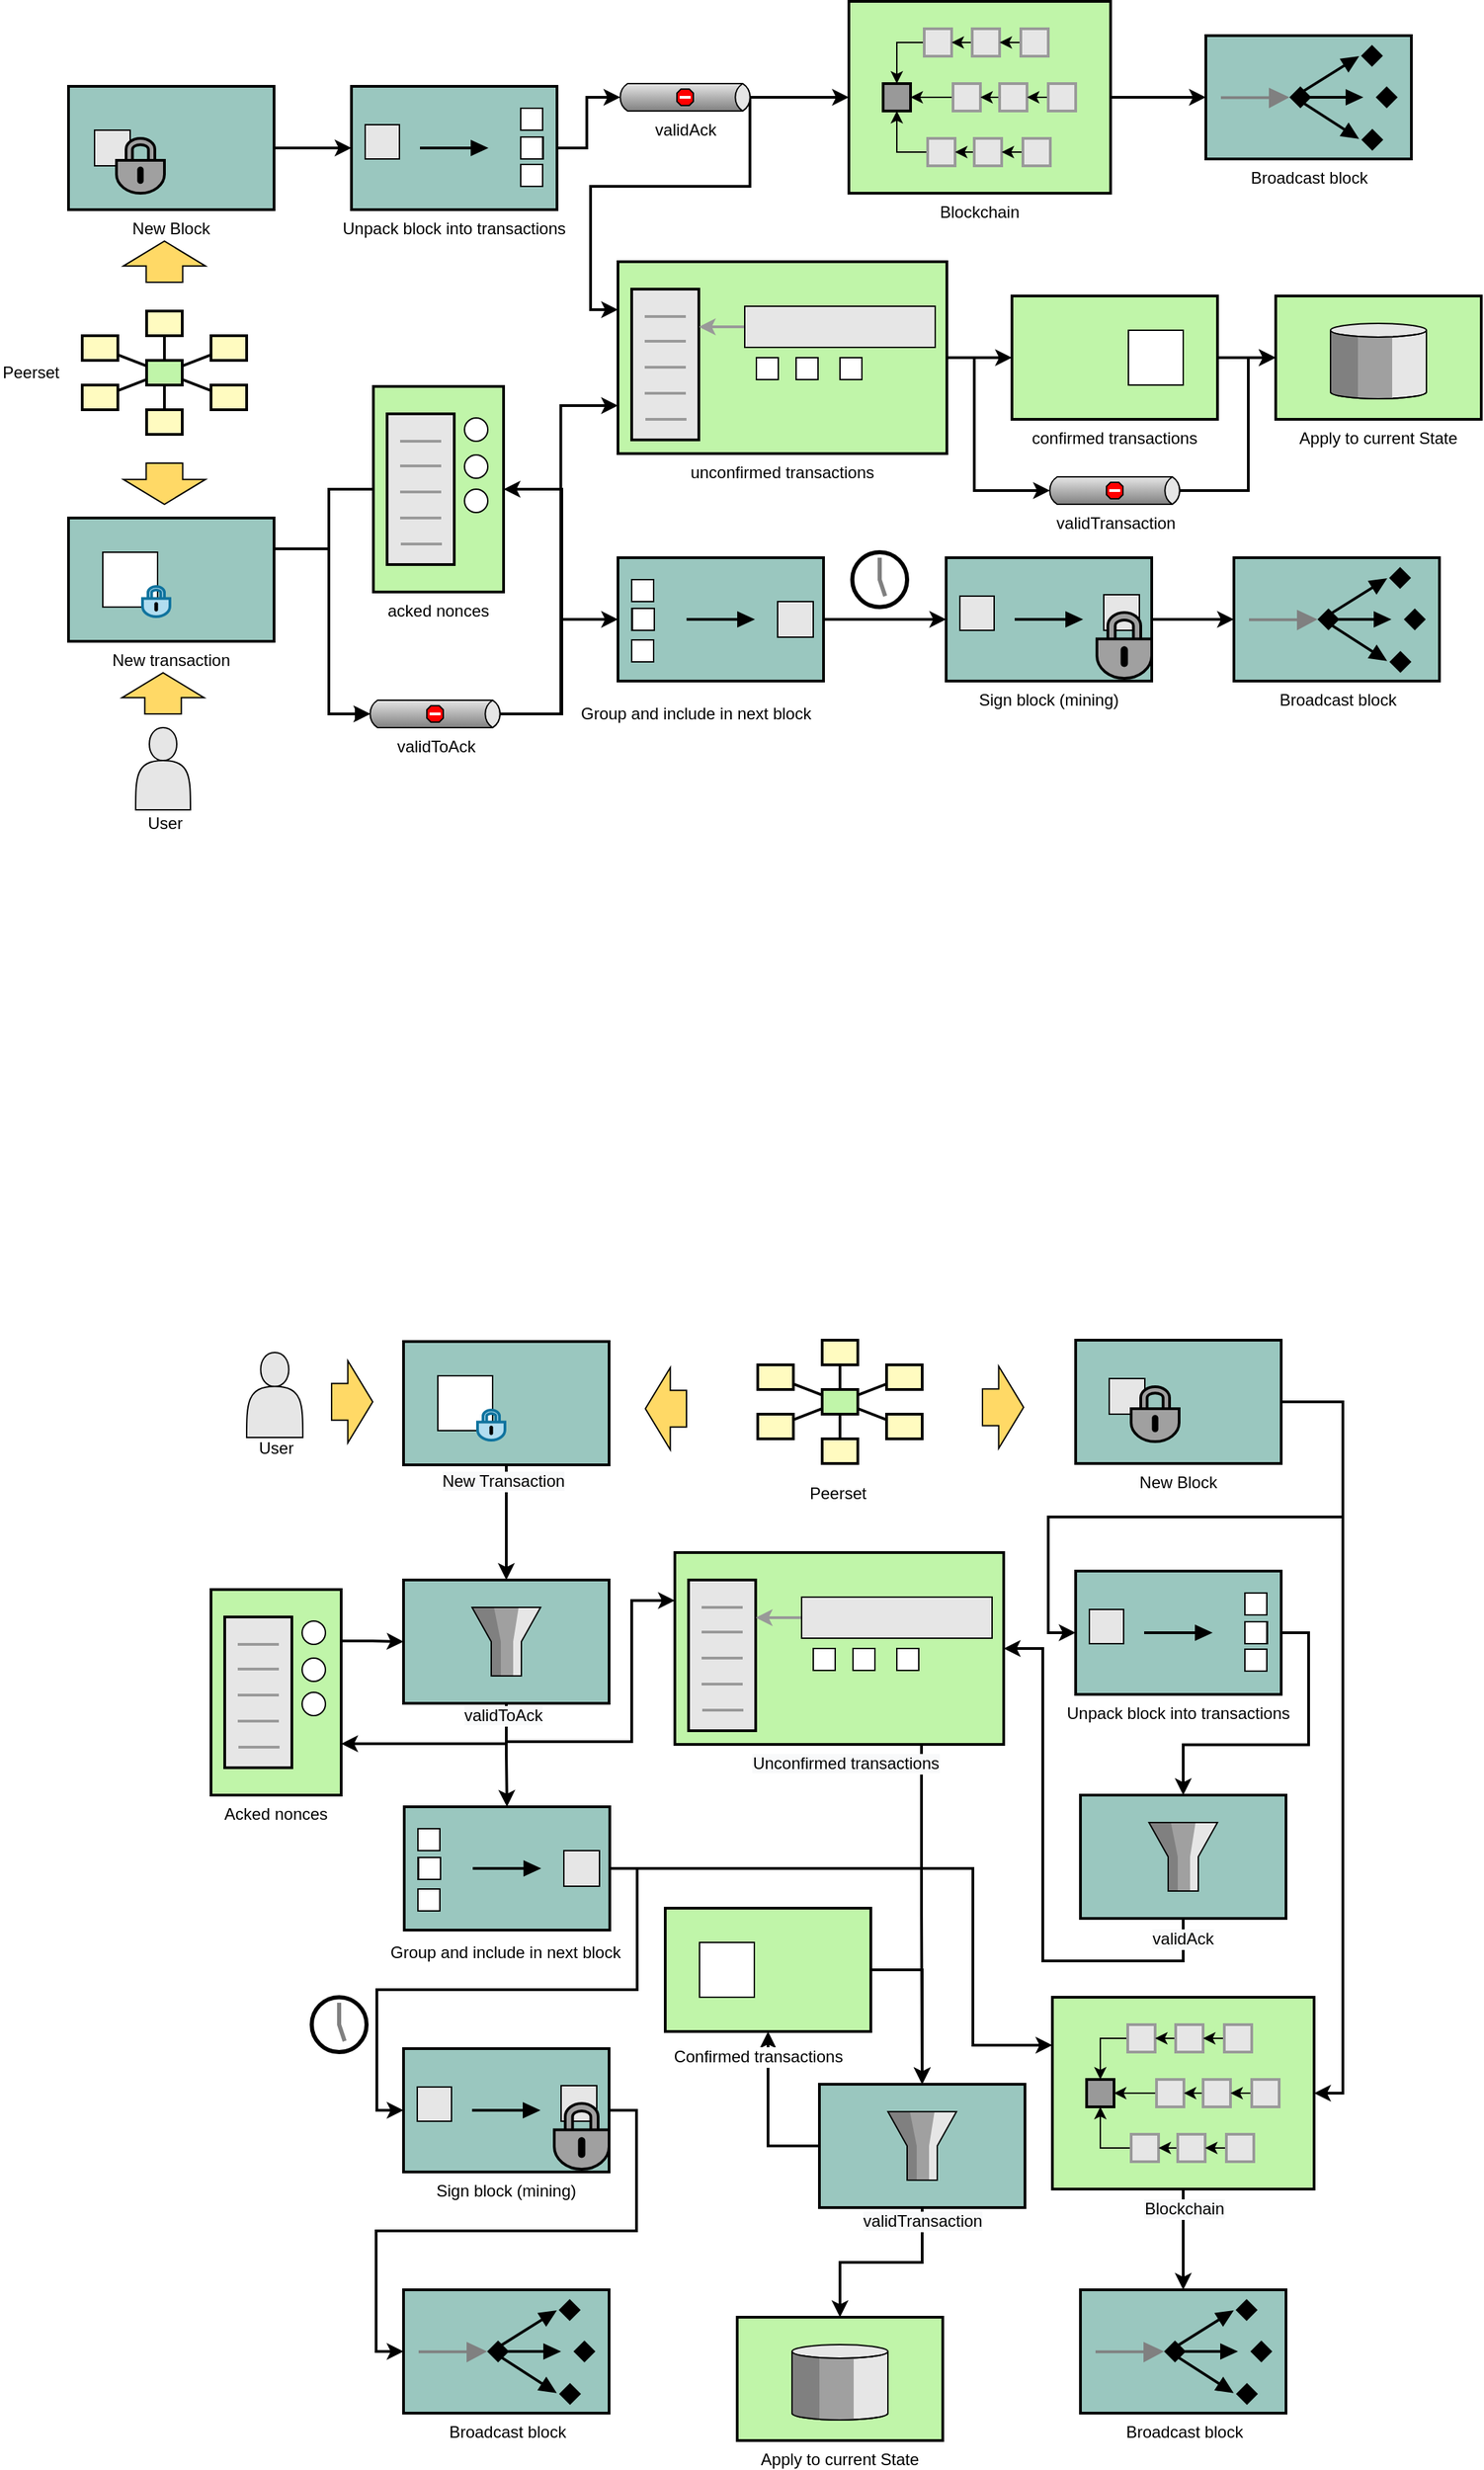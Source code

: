<mxfile version="12.1.0" type="device" pages="1"><diagram name="Page-1" id="74b105a0-9070-1c63-61bc-23e55f88626e"><mxGraphModel dx="2856" dy="1171" grid="1" gridSize="10" guides="1" tooltips="1" connect="1" arrows="1" fold="1" page="1" pageScale="1.5" pageWidth="1169" pageHeight="826" background="none" math="0" shadow="0"><root><mxCell id="0" style=";html=1;"/><mxCell id="1" style=";html=1;" parent="0"/><mxCell id="vTGzkyJvQtUql9t2-82_-118" value="" style="strokeWidth=2;dashed=0;align=center;fontSize=12;shape=rect;verticalLabelPosition=bottom;verticalAlign=top;fillColor=#c0f5a9;strokeColor=#000000;horizontal=1;labelBorderColor=none;labelBackgroundColor=none;" vertex="1" parent="1"><mxGeometry x="705.5" y="1701.5" width="150" height="90" as="geometry"/></mxCell><mxCell id="vTGzkyJvQtUql9t2-82_-119" value="" style="strokeWidth=1;dashed=0;align=center;fontSize=8;shape=rect;fillColor=#ffffff;strokeColor=#000000;" vertex="1" parent="vTGzkyJvQtUql9t2-82_-118"><mxGeometry x="25" y="25" width="40" height="40" as="geometry"/></mxCell><mxCell id="10b056a9c633e61c-17" style="edgeStyle=orthogonalEdgeStyle;rounded=0;html=1;endArrow=block;endFill=1;jettySize=auto;orthogonalLoop=1;strokeWidth=2;startArrow=none;startFill=0;entryX=0;entryY=0.5;entryDx=2.7;entryDy=0;entryPerimeter=0;exitX=1;exitY=0.25;exitDx=0;exitDy=0;" parent="1" source="zFTYUe9FdwMwCKocdsiS-144" target="zFTYUe9FdwMwCKocdsiS-22" edge="1"><mxGeometry relative="1" as="geometry"><mxPoint x="420" y="635" as="sourcePoint"/><mxPoint x="462" y="635" as="targetPoint"/><Array as="points"><mxPoint x="460" y="710"/><mxPoint x="460" y="830"/></Array></mxGeometry></mxCell><mxCell id="zFTYUe9FdwMwCKocdsiS-4" value="Group and include in next block" style="text;html=1;resizable=0;points=[];autosize=1;align=left;verticalAlign=top;spacingTop=-4;" parent="1" vertex="1"><mxGeometry x="641.5" y="820" width="180" height="20" as="geometry"/></mxCell><mxCell id="zFTYUe9FdwMwCKocdsiS-19" value="Apply to current State" style="strokeWidth=2;dashed=0;align=center;fontSize=12;verticalLabelPosition=bottom;verticalAlign=top;shape=mxgraph.eip.message_store;fillColor=#C0F5A9;strokeColor=#000000;" parent="1" vertex="1"><mxGeometry x="1151" y="525" width="150" height="90" as="geometry"/></mxCell><mxCell id="zFTYUe9FdwMwCKocdsiS-275" style="edgeStyle=orthogonalEdgeStyle;rounded=0;orthogonalLoop=1;jettySize=auto;html=1;exitX=1;exitY=0.5;exitDx=-2.7;exitDy=0;exitPerimeter=0;entryX=1;entryY=0.5;entryDx=0;entryDy=0;strokeColor=#000000;strokeWidth=2;fontSize=12;" parent="1" source="zFTYUe9FdwMwCKocdsiS-22" target="zFTYUe9FdwMwCKocdsiS-174" edge="1"><mxGeometry relative="1" as="geometry"><Array as="points"><mxPoint x="630" y="830"/><mxPoint x="630" y="666"/></Array></mxGeometry></mxCell><mxCell id="zFTYUe9FdwMwCKocdsiS-298" style="edgeStyle=orthogonalEdgeStyle;rounded=0;orthogonalLoop=1;jettySize=auto;html=1;exitX=1;exitY=0.5;exitDx=-2.7;exitDy=0;exitPerimeter=0;entryX=0;entryY=0.5;entryDx=0;entryDy=0;entryPerimeter=0;strokeColor=#000000;strokeWidth=2;fontSize=12;" parent="1" source="zFTYUe9FdwMwCKocdsiS-22" target="zFTYUe9FdwMwCKocdsiS-169" edge="1"><mxGeometry relative="1" as="geometry"><Array as="points"><mxPoint x="630" y="830"/><mxPoint x="630" y="761"/></Array></mxGeometry></mxCell><mxCell id="zFTYUe9FdwMwCKocdsiS-301" style="edgeStyle=orthogonalEdgeStyle;rounded=0;orthogonalLoop=1;jettySize=auto;html=1;exitX=1;exitY=0.5;exitDx=-2.7;exitDy=0;exitPerimeter=0;entryX=0;entryY=0.75;entryDx=0;entryDy=0;strokeColor=#000000;strokeWidth=2;fontSize=12;" parent="1" source="zFTYUe9FdwMwCKocdsiS-22" target="zFTYUe9FdwMwCKocdsiS-115" edge="1"><mxGeometry relative="1" as="geometry"/></mxCell><mxCell id="zFTYUe9FdwMwCKocdsiS-22" value="&lt;span style=&quot;font-size: 12px&quot;&gt;validToAck&lt;/span&gt;" style="strokeWidth=1;strokeColor=#000000;dashed=0;align=center;html=1;fontSize=8;shape=mxgraph.eip.deadLetterChannel;verticalLabelPosition=bottom;labelBackgroundColor=#ffffff;verticalAlign=top;" parent="1" vertex="1"><mxGeometry x="487.5" y="820" width="100" height="20" as="geometry"/></mxCell><mxCell id="zFTYUe9FdwMwCKocdsiS-297" style="edgeStyle=orthogonalEdgeStyle;rounded=0;orthogonalLoop=1;jettySize=auto;html=1;exitX=1;exitY=0.5;exitDx=0;exitDy=0;entryX=0;entryY=0.5;entryDx=0;entryDy=0;entryPerimeter=0;strokeColor=#000000;strokeWidth=2;fontSize=12;" parent="1" source="zFTYUe9FdwMwCKocdsiS-29" target="zFTYUe9FdwMwCKocdsiS-19" edge="1"><mxGeometry relative="1" as="geometry"/></mxCell><mxCell id="zFTYUe9FdwMwCKocdsiS-29" value="confirmed transactions" style="strokeWidth=2;dashed=0;align=center;fontSize=12;shape=rect;verticalLabelPosition=bottom;verticalAlign=top;fillColor=#C0F5A9;strokeColor=#000000;" parent="1" vertex="1"><mxGeometry x="958.5" y="525" width="150" height="90" as="geometry"/></mxCell><mxCell id="zFTYUe9FdwMwCKocdsiS-30" value="" style="strokeWidth=1;dashed=0;align=center;fontSize=8;shape=rect;fillColor=#ffffff;strokeColor=#000000;" parent="zFTYUe9FdwMwCKocdsiS-29" vertex="1"><mxGeometry x="85" y="25" width="40" height="40" as="geometry"/></mxCell><mxCell id="zFTYUe9FdwMwCKocdsiS-279" style="edgeStyle=orthogonalEdgeStyle;rounded=0;orthogonalLoop=1;jettySize=auto;html=1;exitX=1;exitY=0.5;exitDx=0;exitDy=0;exitPerimeter=0;entryX=0;entryY=0.5;entryDx=0;entryDy=0;entryPerimeter=0;strokeColor=#000000;strokeWidth=2;fontSize=12;" parent="1" source="zFTYUe9FdwMwCKocdsiS-33" target="zFTYUe9FdwMwCKocdsiS-34" edge="1"><mxGeometry relative="1" as="geometry"/></mxCell><mxCell id="zFTYUe9FdwMwCKocdsiS-33" value="Sign block (mining)" style="strokeWidth=2;outlineConnect=0;dashed=0;align=center;fontSize=12;fillColor=#9AC7BF;verticalLabelPosition=bottom;verticalAlign=top;strokeColor=#000000;shape=mxgraph.eip.claim_check;" parent="1" vertex="1"><mxGeometry x="910.5" y="716" width="150" height="90" as="geometry"/></mxCell><mxCell id="zFTYUe9FdwMwCKocdsiS-34" value="&lt;font style=&quot;font-size: 12px&quot;&gt;Broadcast block&lt;/font&gt;" style="fillColor=#9AC7BF;dashed=0;outlineConnect=0;strokeWidth=2;strokeColor=#000000;html=1;align=center;fontSize=8;verticalLabelPosition=bottom;verticalAlign=top;shape=mxgraph.eip.message_dispatcher;" parent="1" vertex="1"><mxGeometry x="1120.5" y="716" width="150" height="90" as="geometry"/></mxCell><mxCell id="zFTYUe9FdwMwCKocdsiS-281" style="edgeStyle=orthogonalEdgeStyle;rounded=0;orthogonalLoop=1;jettySize=auto;html=1;exitX=1;exitY=0.5;exitDx=0;exitDy=0;entryX=0;entryY=0.5;entryDx=0;entryDy=0;entryPerimeter=0;strokeColor=#000000;strokeWidth=2;fontSize=12;" parent="1" source="zFTYUe9FdwMwCKocdsiS-73" target="zFTYUe9FdwMwCKocdsiS-207" edge="1"><mxGeometry relative="1" as="geometry"/></mxCell><mxCell id="zFTYUe9FdwMwCKocdsiS-73" value="New Block" style="strokeWidth=2;dashed=0;align=center;fontSize=12;shape=rect;fillColor=#9AC7BF;strokeColor=#000000;verticalLabelPosition=bottom;verticalAlign=top;" parent="1" vertex="1"><mxGeometry x="270" y="372" width="150" height="90" as="geometry"/></mxCell><mxCell id="zFTYUe9FdwMwCKocdsiS-293" style="edgeStyle=orthogonalEdgeStyle;rounded=0;orthogonalLoop=1;jettySize=auto;html=1;exitX=1;exitY=0.5;exitDx=0;exitDy=0;entryX=0;entryY=0.5;entryDx=0;entryDy=0;entryPerimeter=0;strokeColor=#000000;strokeWidth=2;fontSize=12;" parent="1" source="zFTYUe9FdwMwCKocdsiS-83" target="zFTYUe9FdwMwCKocdsiS-191" edge="1"><mxGeometry relative="1" as="geometry"/></mxCell><mxCell id="zFTYUe9FdwMwCKocdsiS-83" value="Blockchain" style="strokeWidth=2;dashed=0;align=center;fontSize=12;shape=rect;fillColor=#C0F5A9;strokeColor=#000000;verticalLabelPosition=bottom;verticalAlign=top;" parent="1" vertex="1"><mxGeometry x="839.5" y="310" width="191" height="140" as="geometry"/></mxCell><mxCell id="zFTYUe9FdwMwCKocdsiS-84" value="" style="whiteSpace=wrap;html=1;aspect=fixed;fillColor=#999999;fontSize=13;strokeColor=#000000;strokeWidth=2;" parent="1" vertex="1"><mxGeometry x="864.5" y="370" width="20" height="20" as="geometry"/></mxCell><mxCell id="zFTYUe9FdwMwCKocdsiS-97" style="edgeStyle=orthogonalEdgeStyle;rounded=0;orthogonalLoop=1;jettySize=auto;html=1;exitX=0;exitY=0.5;exitDx=0;exitDy=0;entryX=0.5;entryY=0;entryDx=0;entryDy=0;fontSize=13;" parent="1" source="zFTYUe9FdwMwCKocdsiS-85" target="zFTYUe9FdwMwCKocdsiS-84" edge="1"><mxGeometry relative="1" as="geometry"/></mxCell><mxCell id="zFTYUe9FdwMwCKocdsiS-85" value="" style="whiteSpace=wrap;html=1;aspect=fixed;fillColor=#e6e6e6;fontSize=13;strokeColor=#999999;strokeWidth=2;" parent="1" vertex="1"><mxGeometry x="894.5" y="330" width="20" height="20" as="geometry"/></mxCell><mxCell id="zFTYUe9FdwMwCKocdsiS-101" style="edgeStyle=orthogonalEdgeStyle;rounded=0;orthogonalLoop=1;jettySize=auto;html=1;exitX=0;exitY=0.5;exitDx=0;exitDy=0;entryX=1;entryY=0.5;entryDx=0;entryDy=0;fontSize=13;" parent="1" source="zFTYUe9FdwMwCKocdsiS-86" target="zFTYUe9FdwMwCKocdsiS-84" edge="1"><mxGeometry relative="1" as="geometry"/></mxCell><mxCell id="zFTYUe9FdwMwCKocdsiS-86" value="" style="whiteSpace=wrap;html=1;aspect=fixed;fillColor=#e6e6e6;fontSize=13;strokeColor=#999999;strokeWidth=2;" parent="1" vertex="1"><mxGeometry x="915.5" y="370" width="20" height="20" as="geometry"/></mxCell><mxCell id="zFTYUe9FdwMwCKocdsiS-102" style="edgeStyle=orthogonalEdgeStyle;rounded=0;orthogonalLoop=1;jettySize=auto;html=1;exitX=0;exitY=0.5;exitDx=0;exitDy=0;entryX=1;entryY=0.5;entryDx=0;entryDy=0;fontSize=13;" parent="1" source="zFTYUe9FdwMwCKocdsiS-87" target="zFTYUe9FdwMwCKocdsiS-86" edge="1"><mxGeometry relative="1" as="geometry"/></mxCell><mxCell id="zFTYUe9FdwMwCKocdsiS-87" value="" style="whiteSpace=wrap;html=1;aspect=fixed;fillColor=#e6e6e6;fontSize=13;strokeColor=#999999;strokeWidth=2;" parent="1" vertex="1"><mxGeometry x="949.5" y="370" width="20" height="20" as="geometry"/></mxCell><mxCell id="zFTYUe9FdwMwCKocdsiS-98" style="edgeStyle=orthogonalEdgeStyle;rounded=0;orthogonalLoop=1;jettySize=auto;html=1;exitX=0;exitY=0.5;exitDx=0;exitDy=0;entryX=1;entryY=0.5;entryDx=0;entryDy=0;fontSize=13;" parent="1" source="zFTYUe9FdwMwCKocdsiS-88" target="zFTYUe9FdwMwCKocdsiS-85" edge="1"><mxGeometry relative="1" as="geometry"/></mxCell><mxCell id="zFTYUe9FdwMwCKocdsiS-88" value="" style="whiteSpace=wrap;html=1;aspect=fixed;fillColor=#e6e6e6;fontSize=13;strokeColor=#999999;strokeWidth=2;" parent="1" vertex="1"><mxGeometry x="929.5" y="330" width="20" height="20" as="geometry"/></mxCell><mxCell id="zFTYUe9FdwMwCKocdsiS-99" style="edgeStyle=orthogonalEdgeStyle;rounded=0;orthogonalLoop=1;jettySize=auto;html=1;exitX=0;exitY=0.5;exitDx=0;exitDy=0;entryX=1;entryY=0.5;entryDx=0;entryDy=0;fontSize=13;" parent="1" source="zFTYUe9FdwMwCKocdsiS-89" target="zFTYUe9FdwMwCKocdsiS-88" edge="1"><mxGeometry relative="1" as="geometry"/></mxCell><mxCell id="zFTYUe9FdwMwCKocdsiS-89" value="" style="whiteSpace=wrap;html=1;aspect=fixed;fillColor=#e6e6e6;fontSize=13;strokeColor=#999999;strokeWidth=2;" parent="1" vertex="1"><mxGeometry x="965" y="330" width="20" height="20" as="geometry"/></mxCell><mxCell id="zFTYUe9FdwMwCKocdsiS-103" style="edgeStyle=orthogonalEdgeStyle;rounded=0;orthogonalLoop=1;jettySize=auto;html=1;exitX=0;exitY=0.5;exitDx=0;exitDy=0;entryX=1;entryY=0.5;entryDx=0;entryDy=0;fontSize=13;" parent="1" source="zFTYUe9FdwMwCKocdsiS-95" target="zFTYUe9FdwMwCKocdsiS-87" edge="1"><mxGeometry relative="1" as="geometry"/></mxCell><mxCell id="zFTYUe9FdwMwCKocdsiS-95" value="" style="whiteSpace=wrap;html=1;aspect=fixed;fillColor=#e6e6e6;fontSize=13;strokeColor=#999999;strokeWidth=2;" parent="1" vertex="1"><mxGeometry x="985" y="370" width="20" height="20" as="geometry"/></mxCell><mxCell id="zFTYUe9FdwMwCKocdsiS-113" style="edgeStyle=orthogonalEdgeStyle;rounded=0;orthogonalLoop=1;jettySize=auto;html=1;exitX=0;exitY=0.5;exitDx=0;exitDy=0;entryX=0.5;entryY=1;entryDx=0;entryDy=0;fontSize=13;" parent="1" source="zFTYUe9FdwMwCKocdsiS-105" target="zFTYUe9FdwMwCKocdsiS-84" edge="1"><mxGeometry relative="1" as="geometry"/></mxCell><mxCell id="zFTYUe9FdwMwCKocdsiS-105" value="" style="whiteSpace=wrap;html=1;aspect=fixed;fillColor=#e6e6e6;fontSize=13;strokeColor=#999999;strokeWidth=2;" parent="1" vertex="1"><mxGeometry x="897" y="410" width="20" height="20" as="geometry"/></mxCell><mxCell id="zFTYUe9FdwMwCKocdsiS-106" style="edgeStyle=orthogonalEdgeStyle;rounded=0;orthogonalLoop=1;jettySize=auto;html=1;exitX=0;exitY=0.5;exitDx=0;exitDy=0;entryX=1;entryY=0.5;entryDx=0;entryDy=0;fontSize=13;" parent="1" source="zFTYUe9FdwMwCKocdsiS-107" target="zFTYUe9FdwMwCKocdsiS-105" edge="1"><mxGeometry relative="1" as="geometry"/></mxCell><mxCell id="zFTYUe9FdwMwCKocdsiS-107" value="" style="whiteSpace=wrap;html=1;aspect=fixed;fillColor=#e6e6e6;fontSize=13;strokeColor=#999999;strokeWidth=2;" parent="1" vertex="1"><mxGeometry x="931" y="410" width="20" height="20" as="geometry"/></mxCell><mxCell id="zFTYUe9FdwMwCKocdsiS-108" style="edgeStyle=orthogonalEdgeStyle;rounded=0;orthogonalLoop=1;jettySize=auto;html=1;exitX=0;exitY=0.5;exitDx=0;exitDy=0;entryX=1;entryY=0.5;entryDx=0;entryDy=0;fontSize=13;" parent="1" source="zFTYUe9FdwMwCKocdsiS-109" target="zFTYUe9FdwMwCKocdsiS-107" edge="1"><mxGeometry relative="1" as="geometry"/></mxCell><mxCell id="zFTYUe9FdwMwCKocdsiS-109" value="" style="whiteSpace=wrap;html=1;aspect=fixed;fillColor=#e6e6e6;fontSize=13;strokeColor=#999999;strokeWidth=2;" parent="1" vertex="1"><mxGeometry x="966.5" y="410" width="20" height="20" as="geometry"/></mxCell><mxCell id="zFTYUe9FdwMwCKocdsiS-294" style="edgeStyle=orthogonalEdgeStyle;rounded=0;orthogonalLoop=1;jettySize=auto;html=1;exitX=1;exitY=0.5;exitDx=0;exitDy=0;entryX=0;entryY=0.5;entryDx=0;entryDy=0;strokeColor=#000000;strokeWidth=2;fontSize=12;" parent="1" source="zFTYUe9FdwMwCKocdsiS-115" target="zFTYUe9FdwMwCKocdsiS-29" edge="1"><mxGeometry relative="1" as="geometry"/></mxCell><mxCell id="zFTYUe9FdwMwCKocdsiS-295" style="edgeStyle=orthogonalEdgeStyle;rounded=0;orthogonalLoop=1;jettySize=auto;html=1;exitX=1;exitY=0.5;exitDx=0;exitDy=0;entryX=0;entryY=0.5;entryDx=2.7;entryDy=0;entryPerimeter=0;strokeColor=#000000;strokeWidth=2;fontSize=12;" parent="1" source="zFTYUe9FdwMwCKocdsiS-115" target="zFTYUe9FdwMwCKocdsiS-164" edge="1"><mxGeometry relative="1" as="geometry"><Array as="points"><mxPoint x="931" y="569.5"/><mxPoint x="931" y="667.5"/></Array></mxGeometry></mxCell><mxCell id="zFTYUe9FdwMwCKocdsiS-115" value="unconfirmed transactions" style="strokeWidth=2;dashed=0;align=center;fontSize=12;shape=rect;fillColor=#C0F5A9;strokeColor=#000000;verticalLabelPosition=bottom;verticalAlign=top;" parent="1" vertex="1"><mxGeometry x="671" y="500" width="240" height="140" as="geometry"/></mxCell><mxCell id="zFTYUe9FdwMwCKocdsiS-117" value="" style="rounded=0;whiteSpace=wrap;html=1;strokeColor=#000000;strokeWidth=2;fillColor=#E6E6E6;fontSize=9;" parent="1" vertex="1"><mxGeometry x="681" y="520" width="49" height="110" as="geometry"/></mxCell><mxCell id="zFTYUe9FdwMwCKocdsiS-118" value="" style="endArrow=none;html=1;fontSize=9;strokeWidth=2;strokeColor=#999999;" parent="1" edge="1"><mxGeometry width="50" height="50" relative="1" as="geometry"><mxPoint x="690.5" y="540" as="sourcePoint"/><mxPoint x="720.5" y="540" as="targetPoint"/></mxGeometry></mxCell><mxCell id="zFTYUe9FdwMwCKocdsiS-119" value="" style="endArrow=none;html=1;fontSize=9;strokeWidth=2;strokeColor=#999999;" parent="1" edge="1"><mxGeometry width="50" height="50" relative="1" as="geometry"><mxPoint x="690.5" y="558" as="sourcePoint"/><mxPoint x="720.5" y="558" as="targetPoint"/></mxGeometry></mxCell><mxCell id="zFTYUe9FdwMwCKocdsiS-120" value="" style="endArrow=none;html=1;fontSize=9;strokeWidth=2;strokeColor=#999999;" parent="1" edge="1"><mxGeometry width="50" height="50" relative="1" as="geometry"><mxPoint x="691" y="615" as="sourcePoint"/><mxPoint x="721" y="615" as="targetPoint"/></mxGeometry></mxCell><mxCell id="zFTYUe9FdwMwCKocdsiS-121" value="" style="endArrow=none;html=1;fontSize=9;strokeWidth=2;strokeColor=#999999;" parent="1" edge="1"><mxGeometry width="50" height="50" relative="1" as="geometry"><mxPoint x="690.5" y="577" as="sourcePoint"/><mxPoint x="720.5" y="577" as="targetPoint"/></mxGeometry></mxCell><mxCell id="zFTYUe9FdwMwCKocdsiS-122" value="" style="endArrow=none;html=1;fontSize=9;strokeWidth=2;strokeColor=#999999;" parent="1" edge="1"><mxGeometry width="50" height="50" relative="1" as="geometry"><mxPoint x="690.5" y="596" as="sourcePoint"/><mxPoint x="720.5" y="596" as="targetPoint"/></mxGeometry></mxCell><mxCell id="zFTYUe9FdwMwCKocdsiS-126" style="edgeStyle=orthogonalEdgeStyle;rounded=0;orthogonalLoop=1;jettySize=auto;html=1;exitX=0.5;exitY=1;exitDx=0;exitDy=0;entryX=1;entryY=0.25;entryDx=0;entryDy=0;strokeColor=#999999;strokeWidth=2;fontSize=9;" parent="1" source="zFTYUe9FdwMwCKocdsiS-124" target="zFTYUe9FdwMwCKocdsiS-117" edge="1"><mxGeometry relative="1" as="geometry"/></mxCell><mxCell id="zFTYUe9FdwMwCKocdsiS-124" value="" style="rounded=0;whiteSpace=wrap;html=1;strokeColor=#000000;strokeWidth=1;fillColor=#E6E6E6;fontSize=9;rotation=90;" parent="1" vertex="1"><mxGeometry x="818" y="478" width="30" height="139" as="geometry"/></mxCell><mxCell id="zFTYUe9FdwMwCKocdsiS-142" value="" style="shape=actor;whiteSpace=wrap;html=1;strokeColor=#000000;strokeWidth=1;fillColor=#E6E6E6;fontSize=12;" parent="1" vertex="1"><mxGeometry x="319" y="840" width="40" height="60" as="geometry"/></mxCell><mxCell id="zFTYUe9FdwMwCKocdsiS-144" value="New transaction" style="strokeWidth=2;dashed=0;align=center;fontSize=12;shape=rect;verticalLabelPosition=bottom;verticalAlign=top;fillColor=#9AC7BF;strokeColor=#000000;" parent="1" vertex="1"><mxGeometry x="270" y="687" width="150" height="90" as="geometry"/></mxCell><mxCell id="zFTYUe9FdwMwCKocdsiS-145" value="" style="strokeWidth=1;dashed=0;align=center;fontSize=8;shape=rect;fillColor=#ffffff;strokeColor=#000000;" parent="zFTYUe9FdwMwCKocdsiS-144" vertex="1"><mxGeometry x="25" y="25" width="40" height="40" as="geometry"/></mxCell><mxCell id="zFTYUe9FdwMwCKocdsiS-172" value="" style="dashed=0;outlineConnect=0;strokeWidth=2;strokeColor=#10739e;html=1;align=center;fontSize=8;verticalLabelPosition=bottom;verticalAlign=top;shape=mxgraph.eip.durable_subscriber;fillColor=#b1ddf0;" parent="zFTYUe9FdwMwCKocdsiS-144" vertex="1"><mxGeometry x="54" y="50" width="20" height="22" as="geometry"/></mxCell><mxCell id="zFTYUe9FdwMwCKocdsiS-148" value="" style="whiteSpace=wrap;html=1;aspect=fixed;fillColor=#e6e6e6;fontSize=13;strokeColor=#000000;strokeWidth=1;" parent="1" vertex="1"><mxGeometry x="1025.5" y="743" width="26" height="26" as="geometry"/></mxCell><mxCell id="zFTYUe9FdwMwCKocdsiS-77" value="" style="dashed=0;outlineConnect=0;strokeWidth=2;strokeColor=#000000;html=1;align=center;fontSize=8;verticalLabelPosition=bottom;verticalAlign=top;shape=mxgraph.eip.durable_subscriber;fillColor=#a0a0a0;" parent="1" vertex="1"><mxGeometry x="1020.5" y="756" width="40" height="48" as="geometry"/></mxCell><mxCell id="zFTYUe9FdwMwCKocdsiS-154" value="" style="whiteSpace=wrap;html=1;aspect=fixed;fontSize=13;strokeWidth=1;" parent="1" vertex="1"><mxGeometry x="772" y="570" width="16" height="16" as="geometry"/></mxCell><mxCell id="zFTYUe9FdwMwCKocdsiS-155" value="" style="whiteSpace=wrap;html=1;aspect=fixed;fontSize=13;strokeWidth=1;" parent="1" vertex="1"><mxGeometry x="801" y="570" width="16" height="16" as="geometry"/></mxCell><mxCell id="zFTYUe9FdwMwCKocdsiS-156" value="" style="whiteSpace=wrap;html=1;aspect=fixed;fontSize=13;strokeWidth=1;direction=south;" parent="1" vertex="1"><mxGeometry x="833" y="570" width="16" height="16" as="geometry"/></mxCell><mxCell id="zFTYUe9FdwMwCKocdsiS-296" style="edgeStyle=orthogonalEdgeStyle;rounded=0;orthogonalLoop=1;jettySize=auto;html=1;exitX=1;exitY=0.5;exitDx=-2.7;exitDy=0;exitPerimeter=0;entryX=0;entryY=0.5;entryDx=0;entryDy=0;entryPerimeter=0;strokeColor=#000000;strokeWidth=2;fontSize=12;" parent="1" source="zFTYUe9FdwMwCKocdsiS-164" target="zFTYUe9FdwMwCKocdsiS-19" edge="1"><mxGeometry relative="1" as="geometry"><Array as="points"><mxPoint x="1131" y="667.5"/><mxPoint x="1131" y="569.5"/></Array></mxGeometry></mxCell><mxCell id="zFTYUe9FdwMwCKocdsiS-164" value="&lt;font style=&quot;font-size: 12px&quot;&gt;validTransaction&lt;/font&gt;" style="strokeWidth=1;strokeColor=#000000;dashed=0;align=center;html=1;fontSize=8;shape=mxgraph.eip.deadLetterChannel;verticalLabelPosition=bottom;labelBackgroundColor=#ffffff;verticalAlign=top;" parent="1" vertex="1"><mxGeometry x="983.5" y="657" width="100" height="20" as="geometry"/></mxCell><mxCell id="zFTYUe9FdwMwCKocdsiS-165" value="" style="strokeWidth=3;outlineConnect=0;dashed=0;align=center;fontSize=8;shape=mxgraph.eip.messExp;html=1;verticalLabelPosition=bottom;strokeColor=#000000;verticalAlign=top;fillColor=#FFD966;" parent="1" vertex="1"><mxGeometry x="842" y="712" width="40" height="40" as="geometry"/></mxCell><mxCell id="zFTYUe9FdwMwCKocdsiS-278" style="edgeStyle=orthogonalEdgeStyle;rounded=0;orthogonalLoop=1;jettySize=auto;html=1;exitX=1;exitY=0.5;exitDx=0;exitDy=0;exitPerimeter=0;entryX=0;entryY=0.5;entryDx=0;entryDy=0;entryPerimeter=0;strokeColor=#000000;strokeWidth=2;fontSize=12;" parent="1" source="zFTYUe9FdwMwCKocdsiS-169" target="zFTYUe9FdwMwCKocdsiS-33" edge="1"><mxGeometry relative="1" as="geometry"/></mxCell><mxCell id="zFTYUe9FdwMwCKocdsiS-169" value="" style="strokeWidth=2;outlineConnect=0;dashed=0;align=center;fontSize=8;fillColor=#9AC7BF;verticalLabelPosition=bottom;verticalAlign=top;strokeColor=#000000;shape=mxgraph.eip.aggregator;" parent="1" vertex="1"><mxGeometry x="671" y="716" width="150" height="90" as="geometry"/></mxCell><mxCell id="zFTYUe9FdwMwCKocdsiS-274" style="edgeStyle=orthogonalEdgeStyle;rounded=0;orthogonalLoop=1;jettySize=auto;html=1;exitX=0;exitY=0.5;exitDx=0;exitDy=0;entryX=0;entryY=0.5;entryDx=2.7;entryDy=0;entryPerimeter=0;strokeColor=#000000;strokeWidth=2;fontSize=12;" parent="1" source="zFTYUe9FdwMwCKocdsiS-174" target="zFTYUe9FdwMwCKocdsiS-22" edge="1"><mxGeometry relative="1" as="geometry"><Array as="points"><mxPoint x="460" y="666"/><mxPoint x="460" y="830"/></Array></mxGeometry></mxCell><mxCell id="zFTYUe9FdwMwCKocdsiS-174" value="acked nonces" style="strokeWidth=2;dashed=0;align=center;fontSize=12;shape=rect;fillColor=#C0F5A9;strokeColor=#000000;verticalLabelPosition=bottom;verticalAlign=top;" parent="1" vertex="1"><mxGeometry x="492.5" y="591" width="95" height="150" as="geometry"/></mxCell><mxCell id="zFTYUe9FdwMwCKocdsiS-175" value="" style="rounded=0;whiteSpace=wrap;html=1;strokeColor=#000000;strokeWidth=2;fillColor=#E6E6E6;fontSize=9;" parent="1" vertex="1"><mxGeometry x="502.5" y="611" width="49" height="110" as="geometry"/></mxCell><mxCell id="zFTYUe9FdwMwCKocdsiS-176" value="" style="endArrow=none;html=1;fontSize=9;strokeWidth=2;strokeColor=#999999;" parent="1" edge="1"><mxGeometry width="50" height="50" relative="1" as="geometry"><mxPoint x="512" y="631" as="sourcePoint"/><mxPoint x="542" y="631" as="targetPoint"/></mxGeometry></mxCell><mxCell id="zFTYUe9FdwMwCKocdsiS-177" value="" style="endArrow=none;html=1;fontSize=9;strokeWidth=2;strokeColor=#999999;" parent="1" edge="1"><mxGeometry width="50" height="50" relative="1" as="geometry"><mxPoint x="512" y="649" as="sourcePoint"/><mxPoint x="542" y="649" as="targetPoint"/></mxGeometry></mxCell><mxCell id="zFTYUe9FdwMwCKocdsiS-178" value="" style="endArrow=none;html=1;fontSize=9;strokeWidth=2;strokeColor=#999999;" parent="1" edge="1"><mxGeometry width="50" height="50" relative="1" as="geometry"><mxPoint x="512.5" y="706" as="sourcePoint"/><mxPoint x="542.5" y="706" as="targetPoint"/></mxGeometry></mxCell><mxCell id="zFTYUe9FdwMwCKocdsiS-179" value="" style="endArrow=none;html=1;fontSize=9;strokeWidth=2;strokeColor=#999999;" parent="1" edge="1"><mxGeometry width="50" height="50" relative="1" as="geometry"><mxPoint x="512" y="668" as="sourcePoint"/><mxPoint x="542" y="668" as="targetPoint"/></mxGeometry></mxCell><mxCell id="zFTYUe9FdwMwCKocdsiS-180" value="" style="endArrow=none;html=1;fontSize=9;strokeWidth=2;strokeColor=#999999;" parent="1" edge="1"><mxGeometry width="50" height="50" relative="1" as="geometry"><mxPoint x="512" y="687" as="sourcePoint"/><mxPoint x="542" y="687" as="targetPoint"/></mxGeometry></mxCell><mxCell id="zFTYUe9FdwMwCKocdsiS-191" value="&lt;font style=&quot;font-size: 12px&quot;&gt;Broadcast block&lt;/font&gt;" style="fillColor=#9AC7BF;dashed=0;outlineConnect=0;strokeWidth=2;strokeColor=#000000;html=1;align=center;fontSize=8;verticalLabelPosition=bottom;verticalAlign=top;shape=mxgraph.eip.message_dispatcher;" parent="1" vertex="1"><mxGeometry x="1100" y="335" width="150" height="90" as="geometry"/></mxCell><mxCell id="zFTYUe9FdwMwCKocdsiS-195" value="" style="whiteSpace=wrap;html=1;aspect=fixed;fillColor=#e6e6e6;fontSize=13;strokeColor=#000000;strokeWidth=1;" parent="1" vertex="1"><mxGeometry x="289" y="404" width="26" height="26" as="geometry"/></mxCell><mxCell id="zFTYUe9FdwMwCKocdsiS-157" value="" style="dashed=0;outlineConnect=0;strokeWidth=2;strokeColor=#000000;html=1;align=center;fontSize=8;verticalLabelPosition=bottom;verticalAlign=top;shape=mxgraph.eip.durable_subscriber;fillColor=#a0a0a0;" parent="1" vertex="1"><mxGeometry x="305" y="410" width="35" height="40" as="geometry"/></mxCell><mxCell id="zFTYUe9FdwMwCKocdsiS-147" value="" style="whiteSpace=wrap;html=1;aspect=fixed;fontSize=13;strokeWidth=1;" parent="1" vertex="1"><mxGeometry x="681" y="732" width="16" height="16" as="geometry"/></mxCell><mxCell id="zFTYUe9FdwMwCKocdsiS-196" value="" style="whiteSpace=wrap;html=1;aspect=fixed;fontSize=13;strokeWidth=1;" parent="1" vertex="1"><mxGeometry x="681.5" y="753" width="16" height="16" as="geometry"/></mxCell><mxCell id="zFTYUe9FdwMwCKocdsiS-197" value="" style="whiteSpace=wrap;html=1;aspect=fixed;fontSize=13;strokeWidth=1;" parent="1" vertex="1"><mxGeometry x="681" y="776" width="16" height="16" as="geometry"/></mxCell><mxCell id="zFTYUe9FdwMwCKocdsiS-198" value="" style="whiteSpace=wrap;html=1;aspect=fixed;fillColor=#e6e6e6;fontSize=13;strokeColor=#000000;strokeWidth=1;" parent="1" vertex="1"><mxGeometry x="787.5" y="748" width="26" height="26" as="geometry"/></mxCell><mxCell id="zFTYUe9FdwMwCKocdsiS-199" value="" style="ellipse;whiteSpace=wrap;html=1;aspect=fixed;strokeWidth=1;fontSize=12;" parent="1" vertex="1"><mxGeometry x="559" y="614" width="17" height="17" as="geometry"/></mxCell><mxCell id="zFTYUe9FdwMwCKocdsiS-200" value="" style="ellipse;whiteSpace=wrap;html=1;aspect=fixed;strokeWidth=1;fontSize=12;" parent="1" vertex="1"><mxGeometry x="559" y="641" width="17" height="17" as="geometry"/></mxCell><mxCell id="zFTYUe9FdwMwCKocdsiS-201" value="" style="ellipse;whiteSpace=wrap;html=1;aspect=fixed;strokeWidth=1;fontSize=12;" parent="1" vertex="1"><mxGeometry x="559" y="666" width="17" height="17" as="geometry"/></mxCell><mxCell id="zFTYUe9FdwMwCKocdsiS-202" value="User" style="text;html=1;resizable=0;points=[];autosize=1;align=left;verticalAlign=top;spacingTop=-4;fontSize=12;" parent="1" vertex="1"><mxGeometry x="326" y="900" width="40" height="20" as="geometry"/></mxCell><mxCell id="zFTYUe9FdwMwCKocdsiS-282" style="edgeStyle=orthogonalEdgeStyle;rounded=0;orthogonalLoop=1;jettySize=auto;html=1;exitX=1;exitY=0.5;exitDx=0;exitDy=0;exitPerimeter=0;entryX=0;entryY=0.5;entryDx=2.7;entryDy=0;strokeColor=#000000;strokeWidth=2;fontSize=12;entryPerimeter=0;" parent="1" source="zFTYUe9FdwMwCKocdsiS-207" target="zFTYUe9FdwMwCKocdsiS-287" edge="1"><mxGeometry relative="1" as="geometry"/></mxCell><mxCell id="zFTYUe9FdwMwCKocdsiS-207" value="Unpack block into transactions" style="strokeWidth=2;outlineConnect=0;dashed=0;align=center;fontSize=12;fillColor=#9AC7BF;verticalLabelPosition=bottom;verticalAlign=top;strokeColor=#000000;shape=mxgraph.eip.content_filter;" parent="1" vertex="1"><mxGeometry x="476.5" y="372" width="150" height="90" as="geometry"/></mxCell><mxCell id="zFTYUe9FdwMwCKocdsiS-205" value="" style="whiteSpace=wrap;html=1;aspect=fixed;fontSize=13;strokeWidth=1;" parent="1" vertex="1"><mxGeometry x="600" y="409" width="16" height="16" as="geometry"/></mxCell><mxCell id="zFTYUe9FdwMwCKocdsiS-209" value="" style="whiteSpace=wrap;html=1;aspect=fixed;fontSize=13;strokeWidth=1;" parent="1" vertex="1"><mxGeometry x="600" y="429" width="16" height="16" as="geometry"/></mxCell><mxCell id="zFTYUe9FdwMwCKocdsiS-210" value="" style="whiteSpace=wrap;html=1;aspect=fixed;fontSize=13;strokeWidth=1;" parent="1" vertex="1"><mxGeometry x="600" y="388" width="16" height="16" as="geometry"/></mxCell><mxCell id="zFTYUe9FdwMwCKocdsiS-251" value="" style="strokeWidth=2;dashed=0;align=center;fontSize=8;shape=rect;fillColor=#fffbc0;strokeColor=#000000;" parent="1" vertex="1"><mxGeometry x="327" y="536" width="26" height="18" as="geometry"/></mxCell><mxCell id="zFTYUe9FdwMwCKocdsiS-252" value="" style="strokeWidth=2;dashed=0;align=center;fontSize=8;shape=rect;fillColor=#fffbc0;strokeColor=#000000;" parent="1" vertex="1"><mxGeometry x="280" y="554" width="26" height="18" as="geometry"/></mxCell><mxCell id="zFTYUe9FdwMwCKocdsiS-253" value="" style="strokeWidth=2;dashed=0;align=center;fontSize=8;shape=rect;fillColor=#fffbc0;strokeColor=#000000;" parent="1" vertex="1"><mxGeometry x="374" y="554" width="26" height="18" as="geometry"/></mxCell><mxCell id="zFTYUe9FdwMwCKocdsiS-254" value="" style="strokeWidth=2;dashed=0;align=center;fontSize=8;shape=rect;fillColor=#fffbc0;strokeColor=#000000;" parent="1" vertex="1"><mxGeometry x="280" y="590" width="26" height="18" as="geometry"/></mxCell><mxCell id="zFTYUe9FdwMwCKocdsiS-255" value="" style="strokeWidth=2;dashed=0;align=center;fontSize=8;shape=rect;fillColor=#fffbc0;strokeColor=#000000;" parent="1" vertex="1"><mxGeometry x="374" y="590" width="26" height="18" as="geometry"/></mxCell><mxCell id="zFTYUe9FdwMwCKocdsiS-256" value="" style="strokeWidth=2;dashed=0;align=center;fontSize=8;shape=rect;fillColor=#fffbc0;strokeColor=#000000;" parent="1" vertex="1"><mxGeometry x="327" y="608" width="26" height="18" as="geometry"/></mxCell><mxCell id="zFTYUe9FdwMwCKocdsiS-257" value="" style="strokeWidth=2;dashed=0;align=center;fontSize=8;shape=rect;fillColor=#c0f5a9;strokeColor=#000000;" parent="1" vertex="1"><mxGeometry x="327" y="572" width="26" height="18" as="geometry"/></mxCell><mxCell id="zFTYUe9FdwMwCKocdsiS-258" value="" style="edgeStyle=none;endArrow=none;dashed=0;html=1;strokeWidth=2;fontSize=12;" parent="1" source="zFTYUe9FdwMwCKocdsiS-257" target="zFTYUe9FdwMwCKocdsiS-251" edge="1"><mxGeometry relative="1" as="geometry"/></mxCell><mxCell id="zFTYUe9FdwMwCKocdsiS-259" value="" style="edgeStyle=none;endArrow=none;dashed=0;html=1;strokeWidth=2;fontSize=12;" parent="1" source="zFTYUe9FdwMwCKocdsiS-257" target="zFTYUe9FdwMwCKocdsiS-252" edge="1"><mxGeometry relative="1" as="geometry"/></mxCell><mxCell id="zFTYUe9FdwMwCKocdsiS-260" value="" style="edgeStyle=none;endArrow=none;dashed=0;html=1;strokeWidth=2;fontSize=12;" parent="1" source="zFTYUe9FdwMwCKocdsiS-257" target="zFTYUe9FdwMwCKocdsiS-253" edge="1"><mxGeometry relative="1" as="geometry"/></mxCell><mxCell id="zFTYUe9FdwMwCKocdsiS-261" value="" style="edgeStyle=none;endArrow=none;dashed=0;html=1;strokeWidth=2;fontSize=12;" parent="1" source="zFTYUe9FdwMwCKocdsiS-257" target="zFTYUe9FdwMwCKocdsiS-254" edge="1"><mxGeometry relative="1" as="geometry"/></mxCell><mxCell id="zFTYUe9FdwMwCKocdsiS-262" value="" style="edgeStyle=none;endArrow=none;dashed=0;html=1;strokeWidth=2;fontSize=12;" parent="1" source="zFTYUe9FdwMwCKocdsiS-257" target="zFTYUe9FdwMwCKocdsiS-255" edge="1"><mxGeometry relative="1" as="geometry"/></mxCell><mxCell id="zFTYUe9FdwMwCKocdsiS-263" value="" style="edgeStyle=none;endArrow=none;dashed=0;html=1;strokeWidth=2;fontSize=12;" parent="1" source="zFTYUe9FdwMwCKocdsiS-257" target="zFTYUe9FdwMwCKocdsiS-256" edge="1"><mxGeometry relative="1" as="geometry"/></mxCell><mxCell id="zFTYUe9FdwMwCKocdsiS-264" value="Peerset" style="text;html=1;resizable=0;points=[];autosize=1;align=left;verticalAlign=top;spacingTop=-4;fontSize=12;" parent="1" vertex="1"><mxGeometry x="220" y="571" width="60" height="20" as="geometry"/></mxCell><mxCell id="zFTYUe9FdwMwCKocdsiS-269" value="" style="shape=singleArrow;direction=north;whiteSpace=wrap;html=1;strokeColor=#000000;strokeWidth=1;fillColor=#FFD966;fontSize=12;arrowWidth=0.444;arrowSize=0.606;" parent="1" vertex="1"><mxGeometry x="309" y="800" width="60" height="30" as="geometry"/></mxCell><mxCell id="zFTYUe9FdwMwCKocdsiS-270" value="" style="shape=singleArrow;direction=north;whiteSpace=wrap;html=1;strokeColor=#000000;strokeWidth=1;fillColor=#FFD966;fontSize=12;arrowWidth=0.444;arrowSize=0.606;" parent="1" vertex="1"><mxGeometry x="310" y="485" width="60" height="30" as="geometry"/></mxCell><mxCell id="zFTYUe9FdwMwCKocdsiS-271" value="" style="shape=singleArrow;direction=north;whiteSpace=wrap;html=1;strokeColor=#000000;strokeWidth=1;fillColor=#FFD966;fontSize=12;arrowWidth=0.444;arrowSize=0.606;rotation=180;" parent="1" vertex="1"><mxGeometry x="310" y="647" width="60" height="30" as="geometry"/></mxCell><mxCell id="zFTYUe9FdwMwCKocdsiS-292" style="edgeStyle=orthogonalEdgeStyle;rounded=0;orthogonalLoop=1;jettySize=auto;html=1;exitX=1;exitY=0.5;exitDx=-2.7;exitDy=0;exitPerimeter=0;entryX=0;entryY=0.5;entryDx=0;entryDy=0;strokeColor=#000000;strokeWidth=2;fontSize=12;" parent="1" source="zFTYUe9FdwMwCKocdsiS-287" target="zFTYUe9FdwMwCKocdsiS-83" edge="1"><mxGeometry relative="1" as="geometry"/></mxCell><mxCell id="zFTYUe9FdwMwCKocdsiS-302" style="edgeStyle=orthogonalEdgeStyle;rounded=0;orthogonalLoop=1;jettySize=auto;html=1;exitX=1;exitY=0.5;exitDx=-2.7;exitDy=0;exitPerimeter=0;entryX=0;entryY=0.25;entryDx=0;entryDy=0;strokeColor=#000000;strokeWidth=2;fontSize=12;" parent="1" source="zFTYUe9FdwMwCKocdsiS-287" target="zFTYUe9FdwMwCKocdsiS-115" edge="1"><mxGeometry relative="1" as="geometry"><Array as="points"><mxPoint x="768" y="445"/><mxPoint x="651" y="445"/><mxPoint x="651" y="535"/></Array></mxGeometry></mxCell><mxCell id="zFTYUe9FdwMwCKocdsiS-287" value="&lt;span style=&quot;font-size: 12px&quot;&gt;validAck&lt;/span&gt;" style="strokeWidth=1;strokeColor=#000000;dashed=0;align=center;html=1;fontSize=8;shape=mxgraph.eip.deadLetterChannel;verticalLabelPosition=bottom;labelBackgroundColor=#ffffff;verticalAlign=top;" parent="1" vertex="1"><mxGeometry x="670" y="370" width="100" height="20" as="geometry"/></mxCell><mxCell id="vTGzkyJvQtUql9t2-82_-2" value="Group and include in next block" style="text;html=1;resizable=0;points=[];autosize=1;align=left;verticalAlign=top;spacingTop=-4;" vertex="1" parent="1"><mxGeometry x="502.5" y="1724" width="180" height="20" as="geometry"/></mxCell><mxCell id="vTGzkyJvQtUql9t2-82_-3" value="Apply to current State" style="strokeWidth=2;dashed=0;align=center;fontSize=12;verticalLabelPosition=bottom;verticalAlign=top;shape=mxgraph.eip.message_store;fillColor=#C0F5A9;strokeColor=#000000;" vertex="1" parent="1"><mxGeometry x="758" y="2000" width="150" height="90" as="geometry"/></mxCell><mxCell id="vTGzkyJvQtUql9t2-82_-129" style="edgeStyle=orthogonalEdgeStyle;rounded=0;orthogonalLoop=1;jettySize=auto;html=1;exitX=1;exitY=0.5;exitDx=0;exitDy=0;exitPerimeter=0;entryX=0;entryY=0.5;entryDx=0;entryDy=0;entryPerimeter=0;strokeWidth=2;" edge="1" parent="1" source="vTGzkyJvQtUql9t2-82_-12" target="vTGzkyJvQtUql9t2-82_-13"><mxGeometry relative="1" as="geometry"/></mxCell><mxCell id="vTGzkyJvQtUql9t2-82_-12" value="Sign block (mining)" style="strokeWidth=2;outlineConnect=0;dashed=0;align=center;fontSize=12;fillColor=#9AC7BF;verticalLabelPosition=bottom;verticalAlign=top;strokeColor=#000000;shape=mxgraph.eip.claim_check;" vertex="1" parent="1"><mxGeometry x="514.5" y="1804" width="150" height="90" as="geometry"/></mxCell><mxCell id="vTGzkyJvQtUql9t2-82_-121" style="edgeStyle=orthogonalEdgeStyle;rounded=0;orthogonalLoop=1;jettySize=auto;html=1;exitX=1;exitY=0.5;exitDx=0;exitDy=0;entryX=1;entryY=0.5;entryDx=0;entryDy=0;strokeWidth=2;" edge="1" parent="1" source="vTGzkyJvQtUql9t2-82_-15" target="vTGzkyJvQtUql9t2-82_-17"><mxGeometry relative="1" as="geometry"><Array as="points"><mxPoint x="1200" y="1332"/><mxPoint x="1200" y="1837"/></Array></mxGeometry></mxCell><mxCell id="vTGzkyJvQtUql9t2-82_-131" style="edgeStyle=orthogonalEdgeStyle;rounded=0;orthogonalLoop=1;jettySize=auto;html=1;exitX=1;exitY=0.5;exitDx=0;exitDy=0;entryX=0;entryY=0.5;entryDx=0;entryDy=0;entryPerimeter=0;strokeWidth=2;" edge="1" parent="1" source="vTGzkyJvQtUql9t2-82_-15" target="vTGzkyJvQtUql9t2-82_-82"><mxGeometry relative="1" as="geometry"><Array as="points"><mxPoint x="1200" y="1332"/><mxPoint x="1200" y="1416"/><mxPoint x="985" y="1416"/><mxPoint x="985" y="1501"/></Array></mxGeometry></mxCell><mxCell id="vTGzkyJvQtUql9t2-82_-15" value="New Block" style="strokeWidth=2;dashed=0;align=center;fontSize=12;shape=rect;fillColor=#9AC7BF;strokeColor=#000000;verticalLabelPosition=bottom;verticalAlign=top;" vertex="1" parent="1"><mxGeometry x="1005" y="1287" width="150" height="90" as="geometry"/></mxCell><mxCell id="vTGzkyJvQtUql9t2-82_-136" style="edgeStyle=orthogonalEdgeStyle;rounded=0;orthogonalLoop=1;jettySize=auto;html=1;exitX=0.5;exitY=1;exitDx=0;exitDy=0;entryX=0.5;entryY=0;entryDx=0;entryDy=0;entryPerimeter=0;strokeWidth=2;" edge="1" parent="1" source="vTGzkyJvQtUql9t2-82_-17" target="vTGzkyJvQtUql9t2-82_-70"><mxGeometry relative="1" as="geometry"><Array as="points"><mxPoint x="1083" y="1907"/><mxPoint x="1083" y="1980"/></Array></mxGeometry></mxCell><mxCell id="vTGzkyJvQtUql9t2-82_-150" value="&lt;span style=&quot;background-color: rgb(248 , 249 , 250)&quot;&gt;Blockchain&lt;/span&gt;" style="text;html=1;resizable=0;points=[];align=center;verticalAlign=middle;labelBackgroundColor=#ffffff;fontSize=12;" vertex="1" connectable="0" parent="vTGzkyJvQtUql9t2-82_-136"><mxGeometry x="-0.38" y="-4" relative="1" as="geometry"><mxPoint x="4.5" y="-9" as="offset"/></mxGeometry></mxCell><mxCell id="vTGzkyJvQtUql9t2-82_-17" value="" style="strokeWidth=2;dashed=0;align=center;fontSize=12;shape=rect;fillColor=#C0F5A9;strokeColor=#000000;verticalLabelPosition=bottom;verticalAlign=top;" vertex="1" parent="1"><mxGeometry x="988" y="1766.5" width="191" height="140" as="geometry"/></mxCell><mxCell id="vTGzkyJvQtUql9t2-82_-18" value="" style="whiteSpace=wrap;html=1;aspect=fixed;fillColor=#999999;fontSize=13;strokeColor=#000000;strokeWidth=2;" vertex="1" parent="1"><mxGeometry x="1013" y="1826.5" width="20" height="20" as="geometry"/></mxCell><mxCell id="vTGzkyJvQtUql9t2-82_-19" style="edgeStyle=orthogonalEdgeStyle;rounded=0;orthogonalLoop=1;jettySize=auto;html=1;exitX=0;exitY=0.5;exitDx=0;exitDy=0;entryX=0.5;entryY=0;entryDx=0;entryDy=0;fontSize=13;" edge="1" parent="1" source="vTGzkyJvQtUql9t2-82_-20" target="vTGzkyJvQtUql9t2-82_-18"><mxGeometry relative="1" as="geometry"/></mxCell><mxCell id="vTGzkyJvQtUql9t2-82_-20" value="" style="whiteSpace=wrap;html=1;aspect=fixed;fillColor=#e6e6e6;fontSize=13;strokeColor=#999999;strokeWidth=2;" vertex="1" parent="1"><mxGeometry x="1043" y="1786.5" width="20" height="20" as="geometry"/></mxCell><mxCell id="vTGzkyJvQtUql9t2-82_-21" style="edgeStyle=orthogonalEdgeStyle;rounded=0;orthogonalLoop=1;jettySize=auto;html=1;exitX=0;exitY=0.5;exitDx=0;exitDy=0;entryX=1;entryY=0.5;entryDx=0;entryDy=0;fontSize=13;" edge="1" parent="1" source="vTGzkyJvQtUql9t2-82_-22" target="vTGzkyJvQtUql9t2-82_-18"><mxGeometry relative="1" as="geometry"/></mxCell><mxCell id="vTGzkyJvQtUql9t2-82_-22" value="" style="whiteSpace=wrap;html=1;aspect=fixed;fillColor=#e6e6e6;fontSize=13;strokeColor=#999999;strokeWidth=2;" vertex="1" parent="1"><mxGeometry x="1064" y="1826.5" width="20" height="20" as="geometry"/></mxCell><mxCell id="vTGzkyJvQtUql9t2-82_-23" style="edgeStyle=orthogonalEdgeStyle;rounded=0;orthogonalLoop=1;jettySize=auto;html=1;exitX=0;exitY=0.5;exitDx=0;exitDy=0;entryX=1;entryY=0.5;entryDx=0;entryDy=0;fontSize=13;" edge="1" parent="1" source="vTGzkyJvQtUql9t2-82_-24" target="vTGzkyJvQtUql9t2-82_-22"><mxGeometry relative="1" as="geometry"/></mxCell><mxCell id="vTGzkyJvQtUql9t2-82_-24" value="" style="whiteSpace=wrap;html=1;aspect=fixed;fillColor=#e6e6e6;fontSize=13;strokeColor=#999999;strokeWidth=2;" vertex="1" parent="1"><mxGeometry x="1098" y="1826.5" width="20" height="20" as="geometry"/></mxCell><mxCell id="vTGzkyJvQtUql9t2-82_-25" style="edgeStyle=orthogonalEdgeStyle;rounded=0;orthogonalLoop=1;jettySize=auto;html=1;exitX=0;exitY=0.5;exitDx=0;exitDy=0;entryX=1;entryY=0.5;entryDx=0;entryDy=0;fontSize=13;" edge="1" parent="1" source="vTGzkyJvQtUql9t2-82_-26" target="vTGzkyJvQtUql9t2-82_-20"><mxGeometry relative="1" as="geometry"/></mxCell><mxCell id="vTGzkyJvQtUql9t2-82_-26" value="" style="whiteSpace=wrap;html=1;aspect=fixed;fillColor=#e6e6e6;fontSize=13;strokeColor=#999999;strokeWidth=2;" vertex="1" parent="1"><mxGeometry x="1078" y="1786.5" width="20" height="20" as="geometry"/></mxCell><mxCell id="vTGzkyJvQtUql9t2-82_-27" style="edgeStyle=orthogonalEdgeStyle;rounded=0;orthogonalLoop=1;jettySize=auto;html=1;exitX=0;exitY=0.5;exitDx=0;exitDy=0;entryX=1;entryY=0.5;entryDx=0;entryDy=0;fontSize=13;" edge="1" parent="1" source="vTGzkyJvQtUql9t2-82_-28" target="vTGzkyJvQtUql9t2-82_-26"><mxGeometry relative="1" as="geometry"/></mxCell><mxCell id="vTGzkyJvQtUql9t2-82_-28" value="" style="whiteSpace=wrap;html=1;aspect=fixed;fillColor=#e6e6e6;fontSize=13;strokeColor=#999999;strokeWidth=2;" vertex="1" parent="1"><mxGeometry x="1113.5" y="1786.5" width="20" height="20" as="geometry"/></mxCell><mxCell id="vTGzkyJvQtUql9t2-82_-29" style="edgeStyle=orthogonalEdgeStyle;rounded=0;orthogonalLoop=1;jettySize=auto;html=1;exitX=0;exitY=0.5;exitDx=0;exitDy=0;entryX=1;entryY=0.5;entryDx=0;entryDy=0;fontSize=13;" edge="1" parent="1" source="vTGzkyJvQtUql9t2-82_-30" target="vTGzkyJvQtUql9t2-82_-24"><mxGeometry relative="1" as="geometry"/></mxCell><mxCell id="vTGzkyJvQtUql9t2-82_-30" value="" style="whiteSpace=wrap;html=1;aspect=fixed;fillColor=#e6e6e6;fontSize=13;strokeColor=#999999;strokeWidth=2;" vertex="1" parent="1"><mxGeometry x="1133.5" y="1826.5" width="20" height="20" as="geometry"/></mxCell><mxCell id="vTGzkyJvQtUql9t2-82_-31" style="edgeStyle=orthogonalEdgeStyle;rounded=0;orthogonalLoop=1;jettySize=auto;html=1;exitX=0;exitY=0.5;exitDx=0;exitDy=0;entryX=0.5;entryY=1;entryDx=0;entryDy=0;fontSize=13;" edge="1" parent="1" source="vTGzkyJvQtUql9t2-82_-32" target="vTGzkyJvQtUql9t2-82_-18"><mxGeometry relative="1" as="geometry"/></mxCell><mxCell id="vTGzkyJvQtUql9t2-82_-32" value="" style="whiteSpace=wrap;html=1;aspect=fixed;fillColor=#e6e6e6;fontSize=13;strokeColor=#999999;strokeWidth=2;" vertex="1" parent="1"><mxGeometry x="1045.5" y="1866.5" width="20" height="20" as="geometry"/></mxCell><mxCell id="vTGzkyJvQtUql9t2-82_-33" style="edgeStyle=orthogonalEdgeStyle;rounded=0;orthogonalLoop=1;jettySize=auto;html=1;exitX=0;exitY=0.5;exitDx=0;exitDy=0;entryX=1;entryY=0.5;entryDx=0;entryDy=0;fontSize=13;" edge="1" parent="1" source="vTGzkyJvQtUql9t2-82_-34" target="vTGzkyJvQtUql9t2-82_-32"><mxGeometry relative="1" as="geometry"/></mxCell><mxCell id="vTGzkyJvQtUql9t2-82_-34" value="" style="whiteSpace=wrap;html=1;aspect=fixed;fillColor=#e6e6e6;fontSize=13;strokeColor=#999999;strokeWidth=2;" vertex="1" parent="1"><mxGeometry x="1079.5" y="1866.5" width="20" height="20" as="geometry"/></mxCell><mxCell id="vTGzkyJvQtUql9t2-82_-35" style="edgeStyle=orthogonalEdgeStyle;rounded=0;orthogonalLoop=1;jettySize=auto;html=1;exitX=0;exitY=0.5;exitDx=0;exitDy=0;entryX=1;entryY=0.5;entryDx=0;entryDy=0;fontSize=13;" edge="1" parent="1" source="vTGzkyJvQtUql9t2-82_-36" target="vTGzkyJvQtUql9t2-82_-34"><mxGeometry relative="1" as="geometry"/></mxCell><mxCell id="vTGzkyJvQtUql9t2-82_-36" value="" style="whiteSpace=wrap;html=1;aspect=fixed;fillColor=#e6e6e6;fontSize=13;strokeColor=#999999;strokeWidth=2;" vertex="1" parent="1"><mxGeometry x="1115" y="1866.5" width="20" height="20" as="geometry"/></mxCell><mxCell id="vTGzkyJvQtUql9t2-82_-124" style="edgeStyle=orthogonalEdgeStyle;rounded=0;orthogonalLoop=1;jettySize=auto;html=1;exitX=0.75;exitY=1;exitDx=0;exitDy=0;entryX=0.5;entryY=0;entryDx=0;entryDy=0;entryPerimeter=0;strokeWidth=2;" edge="1" parent="1" source="vTGzkyJvQtUql9t2-82_-39" target="vTGzkyJvQtUql9t2-82_-123"><mxGeometry relative="1" as="geometry"/></mxCell><mxCell id="vTGzkyJvQtUql9t2-82_-152" value="&lt;span style=&quot;background-color: rgb(248 , 249 , 250)&quot;&gt;Unconfirmed transactions&lt;/span&gt;" style="text;html=1;resizable=0;points=[];align=center;verticalAlign=middle;labelBackgroundColor=#ffffff;fontSize=12;" vertex="1" connectable="0" parent="vTGzkyJvQtUql9t2-82_-124"><mxGeometry x="-0.823" y="-1" relative="1" as="geometry"><mxPoint x="-55" y="-8" as="offset"/></mxGeometry></mxCell><mxCell id="vTGzkyJvQtUql9t2-82_-39" value="" style="strokeWidth=2;dashed=0;align=center;fontSize=12;shape=rect;fillColor=#C0F5A9;strokeColor=#000000;verticalLabelPosition=bottom;verticalAlign=top;" vertex="1" parent="1"><mxGeometry x="712.5" y="1442" width="240" height="140" as="geometry"/></mxCell><mxCell id="vTGzkyJvQtUql9t2-82_-40" value="" style="rounded=0;whiteSpace=wrap;html=1;strokeColor=#000000;strokeWidth=2;fillColor=#E6E6E6;fontSize=9;" vertex="1" parent="1"><mxGeometry x="722.5" y="1462" width="49" height="110" as="geometry"/></mxCell><mxCell id="vTGzkyJvQtUql9t2-82_-41" value="" style="endArrow=none;html=1;fontSize=9;strokeWidth=2;strokeColor=#999999;" edge="1" parent="1"><mxGeometry width="50" height="50" relative="1" as="geometry"><mxPoint x="732" y="1482" as="sourcePoint"/><mxPoint x="762" y="1482" as="targetPoint"/></mxGeometry></mxCell><mxCell id="vTGzkyJvQtUql9t2-82_-42" value="" style="endArrow=none;html=1;fontSize=9;strokeWidth=2;strokeColor=#999999;" edge="1" parent="1"><mxGeometry width="50" height="50" relative="1" as="geometry"><mxPoint x="732" y="1500" as="sourcePoint"/><mxPoint x="762" y="1500" as="targetPoint"/></mxGeometry></mxCell><mxCell id="vTGzkyJvQtUql9t2-82_-43" value="" style="endArrow=none;html=1;fontSize=9;strokeWidth=2;strokeColor=#999999;" edge="1" parent="1"><mxGeometry width="50" height="50" relative="1" as="geometry"><mxPoint x="732.5" y="1557" as="sourcePoint"/><mxPoint x="762.5" y="1557" as="targetPoint"/></mxGeometry></mxCell><mxCell id="vTGzkyJvQtUql9t2-82_-44" value="" style="endArrow=none;html=1;fontSize=9;strokeWidth=2;strokeColor=#999999;" edge="1" parent="1"><mxGeometry width="50" height="50" relative="1" as="geometry"><mxPoint x="732" y="1519" as="sourcePoint"/><mxPoint x="762" y="1519" as="targetPoint"/></mxGeometry></mxCell><mxCell id="vTGzkyJvQtUql9t2-82_-45" value="" style="endArrow=none;html=1;fontSize=9;strokeWidth=2;strokeColor=#999999;" edge="1" parent="1"><mxGeometry width="50" height="50" relative="1" as="geometry"><mxPoint x="732" y="1538" as="sourcePoint"/><mxPoint x="762" y="1538" as="targetPoint"/></mxGeometry></mxCell><mxCell id="vTGzkyJvQtUql9t2-82_-46" style="edgeStyle=orthogonalEdgeStyle;rounded=0;orthogonalLoop=1;jettySize=auto;html=1;exitX=0.5;exitY=1;exitDx=0;exitDy=0;entryX=1;entryY=0.25;entryDx=0;entryDy=0;strokeColor=#999999;strokeWidth=2;fontSize=9;" edge="1" parent="1" source="vTGzkyJvQtUql9t2-82_-47" target="vTGzkyJvQtUql9t2-82_-40"><mxGeometry relative="1" as="geometry"/></mxCell><mxCell id="vTGzkyJvQtUql9t2-82_-47" value="" style="rounded=0;whiteSpace=wrap;html=1;strokeColor=#000000;strokeWidth=1;fillColor=#E6E6E6;fontSize=9;rotation=90;" vertex="1" parent="1"><mxGeometry x="859.5" y="1420" width="30" height="139" as="geometry"/></mxCell><mxCell id="vTGzkyJvQtUql9t2-82_-48" value="" style="shape=actor;whiteSpace=wrap;html=1;strokeColor=#000000;strokeWidth=1;fillColor=#E6E6E6;fontSize=12;" vertex="1" parent="1"><mxGeometry x="400" y="1296" width="41" height="62" as="geometry"/></mxCell><mxCell id="vTGzkyJvQtUql9t2-82_-111" style="edgeStyle=orthogonalEdgeStyle;rounded=0;orthogonalLoop=1;jettySize=auto;html=1;exitX=0.5;exitY=1;exitDx=0;exitDy=0;strokeWidth=2;" edge="1" parent="1" source="vTGzkyJvQtUql9t2-82_-49" target="vTGzkyJvQtUql9t2-82_-109"><mxGeometry relative="1" as="geometry"/></mxCell><mxCell id="vTGzkyJvQtUql9t2-82_-154" value="&lt;span style=&quot;background-color: rgb(248 , 249 , 250)&quot;&gt;New Transaction&lt;/span&gt;" style="text;html=1;resizable=0;points=[];align=center;verticalAlign=middle;labelBackgroundColor=#ffffff;fontSize=12;" vertex="1" connectable="0" parent="vTGzkyJvQtUql9t2-82_-111"><mxGeometry x="0.238" y="-2" relative="1" as="geometry"><mxPoint x="-0.5" y="-40" as="offset"/></mxGeometry></mxCell><mxCell id="vTGzkyJvQtUql9t2-82_-49" value="" style="strokeWidth=2;dashed=0;align=center;fontSize=12;shape=rect;verticalLabelPosition=bottom;verticalAlign=top;fillColor=#9AC7BF;strokeColor=#000000;" vertex="1" parent="1"><mxGeometry x="514.5" y="1288" width="150" height="90" as="geometry"/></mxCell><mxCell id="vTGzkyJvQtUql9t2-82_-50" value="" style="strokeWidth=1;dashed=0;align=center;fontSize=8;shape=rect;fillColor=#ffffff;strokeColor=#000000;" vertex="1" parent="vTGzkyJvQtUql9t2-82_-49"><mxGeometry x="25" y="25" width="40" height="40" as="geometry"/></mxCell><mxCell id="vTGzkyJvQtUql9t2-82_-51" value="" style="dashed=0;outlineConnect=0;strokeWidth=2;strokeColor=#10739e;html=1;align=center;fontSize=8;verticalLabelPosition=bottom;verticalAlign=top;shape=mxgraph.eip.durable_subscriber;fillColor=#b1ddf0;" vertex="1" parent="vTGzkyJvQtUql9t2-82_-49"><mxGeometry x="54" y="50" width="20" height="22" as="geometry"/></mxCell><mxCell id="vTGzkyJvQtUql9t2-82_-52" value="" style="whiteSpace=wrap;html=1;aspect=fixed;fillColor=#e6e6e6;fontSize=13;strokeColor=#000000;strokeWidth=1;" vertex="1" parent="1"><mxGeometry x="629.5" y="1831" width="26" height="26" as="geometry"/></mxCell><mxCell id="vTGzkyJvQtUql9t2-82_-53" value="" style="dashed=0;outlineConnect=0;strokeWidth=2;strokeColor=#000000;html=1;align=center;fontSize=8;verticalLabelPosition=bottom;verticalAlign=top;shape=mxgraph.eip.durable_subscriber;fillColor=#a0a0a0;" vertex="1" parent="1"><mxGeometry x="624.5" y="1844" width="40" height="48" as="geometry"/></mxCell><mxCell id="vTGzkyJvQtUql9t2-82_-54" value="" style="whiteSpace=wrap;html=1;aspect=fixed;fontSize=13;strokeWidth=1;" vertex="1" parent="1"><mxGeometry x="813.5" y="1512" width="16" height="16" as="geometry"/></mxCell><mxCell id="vTGzkyJvQtUql9t2-82_-55" value="" style="whiteSpace=wrap;html=1;aspect=fixed;fontSize=13;strokeWidth=1;" vertex="1" parent="1"><mxGeometry x="842.5" y="1512" width="16" height="16" as="geometry"/></mxCell><mxCell id="vTGzkyJvQtUql9t2-82_-56" value="" style="whiteSpace=wrap;html=1;aspect=fixed;fontSize=13;strokeWidth=1;direction=south;" vertex="1" parent="1"><mxGeometry x="874.5" y="1512" width="16" height="16" as="geometry"/></mxCell><mxCell id="vTGzkyJvQtUql9t2-82_-59" value="" style="strokeWidth=3;outlineConnect=0;dashed=0;align=center;fontSize=8;shape=mxgraph.eip.messExp;html=1;verticalLabelPosition=bottom;strokeColor=#000000;verticalAlign=top;fillColor=#FFD966;" vertex="1" parent="1"><mxGeometry x="447.5" y="1766.5" width="40" height="40" as="geometry"/></mxCell><mxCell id="vTGzkyJvQtUql9t2-82_-130" style="edgeStyle=orthogonalEdgeStyle;rounded=0;orthogonalLoop=1;jettySize=auto;html=1;exitX=1;exitY=0.5;exitDx=0;exitDy=0;exitPerimeter=0;entryX=0;entryY=0.5;entryDx=0;entryDy=0;entryPerimeter=0;strokeWidth=2;" edge="1" parent="1" source="vTGzkyJvQtUql9t2-82_-61" target="vTGzkyJvQtUql9t2-82_-12"><mxGeometry relative="1" as="geometry"><Array as="points"><mxPoint x="685" y="1673"/><mxPoint x="685" y="1761"/><mxPoint x="495" y="1761"/><mxPoint x="495" y="1849"/></Array></mxGeometry></mxCell><mxCell id="vTGzkyJvQtUql9t2-82_-137" style="edgeStyle=orthogonalEdgeStyle;rounded=0;orthogonalLoop=1;jettySize=auto;html=1;exitX=1;exitY=0.5;exitDx=0;exitDy=0;exitPerimeter=0;entryX=0;entryY=0.25;entryDx=0;entryDy=0;strokeWidth=2;" edge="1" parent="1" source="vTGzkyJvQtUql9t2-82_-61" target="vTGzkyJvQtUql9t2-82_-17"><mxGeometry relative="1" as="geometry"><Array as="points"><mxPoint x="930" y="1673"/><mxPoint x="930" y="1802"/></Array></mxGeometry></mxCell><mxCell id="vTGzkyJvQtUql9t2-82_-61" value="" style="strokeWidth=2;outlineConnect=0;dashed=0;align=center;fontSize=8;fillColor=#9AC7BF;verticalLabelPosition=bottom;verticalAlign=top;strokeColor=#000000;shape=mxgraph.eip.aggregator;" vertex="1" parent="1"><mxGeometry x="515" y="1627.5" width="150" height="90" as="geometry"/></mxCell><mxCell id="vTGzkyJvQtUql9t2-82_-113" style="edgeStyle=orthogonalEdgeStyle;rounded=0;orthogonalLoop=1;jettySize=auto;html=1;exitX=1;exitY=0.25;exitDx=0;exitDy=0;entryX=0;entryY=0.5;entryDx=0;entryDy=0;entryPerimeter=0;strokeWidth=2;" edge="1" parent="1" source="vTGzkyJvQtUql9t2-82_-63" target="vTGzkyJvQtUql9t2-82_-109"><mxGeometry relative="1" as="geometry"/></mxCell><mxCell id="vTGzkyJvQtUql9t2-82_-63" value="Acked nonces" style="strokeWidth=2;dashed=0;align=center;fontSize=12;shape=rect;fillColor=#C0F5A9;strokeColor=#000000;verticalLabelPosition=bottom;verticalAlign=top;" vertex="1" parent="1"><mxGeometry x="374" y="1469" width="95" height="150" as="geometry"/></mxCell><mxCell id="vTGzkyJvQtUql9t2-82_-64" value="" style="rounded=0;whiteSpace=wrap;html=1;strokeColor=#000000;strokeWidth=2;fillColor=#E6E6E6;fontSize=9;" vertex="1" parent="1"><mxGeometry x="384" y="1489" width="49" height="110" as="geometry"/></mxCell><mxCell id="vTGzkyJvQtUql9t2-82_-65" value="" style="endArrow=none;html=1;fontSize=9;strokeWidth=2;strokeColor=#999999;" edge="1" parent="1"><mxGeometry width="50" height="50" relative="1" as="geometry"><mxPoint x="393.5" y="1509" as="sourcePoint"/><mxPoint x="423.5" y="1509" as="targetPoint"/></mxGeometry></mxCell><mxCell id="vTGzkyJvQtUql9t2-82_-66" value="" style="endArrow=none;html=1;fontSize=9;strokeWidth=2;strokeColor=#999999;" edge="1" parent="1"><mxGeometry width="50" height="50" relative="1" as="geometry"><mxPoint x="393.5" y="1527" as="sourcePoint"/><mxPoint x="423.5" y="1527" as="targetPoint"/></mxGeometry></mxCell><mxCell id="vTGzkyJvQtUql9t2-82_-67" value="" style="endArrow=none;html=1;fontSize=9;strokeWidth=2;strokeColor=#999999;" edge="1" parent="1"><mxGeometry width="50" height="50" relative="1" as="geometry"><mxPoint x="394" y="1584" as="sourcePoint"/><mxPoint x="424" y="1584" as="targetPoint"/></mxGeometry></mxCell><mxCell id="vTGzkyJvQtUql9t2-82_-68" value="" style="endArrow=none;html=1;fontSize=9;strokeWidth=2;strokeColor=#999999;" edge="1" parent="1"><mxGeometry width="50" height="50" relative="1" as="geometry"><mxPoint x="393.5" y="1546" as="sourcePoint"/><mxPoint x="423.5" y="1546" as="targetPoint"/></mxGeometry></mxCell><mxCell id="vTGzkyJvQtUql9t2-82_-69" value="" style="endArrow=none;html=1;fontSize=9;strokeWidth=2;strokeColor=#999999;" edge="1" parent="1"><mxGeometry width="50" height="50" relative="1" as="geometry"><mxPoint x="393.5" y="1565" as="sourcePoint"/><mxPoint x="423.5" y="1565" as="targetPoint"/></mxGeometry></mxCell><mxCell id="vTGzkyJvQtUql9t2-82_-71" value="" style="whiteSpace=wrap;html=1;aspect=fixed;fillColor=#e6e6e6;fontSize=13;strokeColor=#000000;strokeWidth=1;" vertex="1" parent="1"><mxGeometry x="1029.5" y="1315" width="26" height="26" as="geometry"/></mxCell><mxCell id="vTGzkyJvQtUql9t2-82_-72" value="" style="dashed=0;outlineConnect=0;strokeWidth=2;strokeColor=#000000;html=1;align=center;fontSize=8;verticalLabelPosition=bottom;verticalAlign=top;shape=mxgraph.eip.durable_subscriber;fillColor=#a0a0a0;" vertex="1" parent="1"><mxGeometry x="1045.5" y="1321" width="35" height="40" as="geometry"/></mxCell><mxCell id="vTGzkyJvQtUql9t2-82_-73" value="" style="whiteSpace=wrap;html=1;aspect=fixed;fontSize=13;strokeWidth=1;" vertex="1" parent="1"><mxGeometry x="525" y="1643.5" width="16" height="16" as="geometry"/></mxCell><mxCell id="vTGzkyJvQtUql9t2-82_-74" value="" style="whiteSpace=wrap;html=1;aspect=fixed;fontSize=13;strokeWidth=1;" vertex="1" parent="1"><mxGeometry x="525.5" y="1664.5" width="16" height="16" as="geometry"/></mxCell><mxCell id="vTGzkyJvQtUql9t2-82_-75" value="" style="whiteSpace=wrap;html=1;aspect=fixed;fontSize=13;strokeWidth=1;" vertex="1" parent="1"><mxGeometry x="525" y="1687.5" width="16" height="16" as="geometry"/></mxCell><mxCell id="vTGzkyJvQtUql9t2-82_-76" value="" style="whiteSpace=wrap;html=1;aspect=fixed;fillColor=#e6e6e6;fontSize=13;strokeColor=#000000;strokeWidth=1;" vertex="1" parent="1"><mxGeometry x="631.5" y="1659.5" width="26" height="26" as="geometry"/></mxCell><mxCell id="vTGzkyJvQtUql9t2-82_-77" value="" style="ellipse;whiteSpace=wrap;html=1;aspect=fixed;strokeWidth=1;fontSize=12;" vertex="1" parent="1"><mxGeometry x="440.5" y="1492" width="17" height="17" as="geometry"/></mxCell><mxCell id="vTGzkyJvQtUql9t2-82_-78" value="" style="ellipse;whiteSpace=wrap;html=1;aspect=fixed;strokeWidth=1;fontSize=12;" vertex="1" parent="1"><mxGeometry x="440.5" y="1519" width="17" height="17" as="geometry"/></mxCell><mxCell id="vTGzkyJvQtUql9t2-82_-79" value="" style="ellipse;whiteSpace=wrap;html=1;aspect=fixed;strokeWidth=1;fontSize=12;" vertex="1" parent="1"><mxGeometry x="440.5" y="1544" width="17" height="17" as="geometry"/></mxCell><mxCell id="vTGzkyJvQtUql9t2-82_-80" value="User" style="text;html=1;resizable=0;points=[];autosize=1;align=left;verticalAlign=top;spacingTop=-4;fontSize=12;" vertex="1" parent="1"><mxGeometry x="407" y="1356" width="40" height="20" as="geometry"/></mxCell><mxCell id="vTGzkyJvQtUql9t2-82_-133" style="edgeStyle=orthogonalEdgeStyle;rounded=0;orthogonalLoop=1;jettySize=auto;html=1;exitX=1;exitY=0.5;exitDx=0;exitDy=0;exitPerimeter=0;entryX=0.5;entryY=0;entryDx=0;entryDy=0;entryPerimeter=0;strokeWidth=2;" edge="1" parent="1" source="vTGzkyJvQtUql9t2-82_-82" target="vTGzkyJvQtUql9t2-82_-120"><mxGeometry relative="1" as="geometry"/></mxCell><mxCell id="vTGzkyJvQtUql9t2-82_-82" value="Unpack block into transactions" style="strokeWidth=2;outlineConnect=0;dashed=0;align=center;fontSize=12;fillColor=#9AC7BF;verticalLabelPosition=bottom;verticalAlign=top;strokeColor=#000000;shape=mxgraph.eip.content_filter;" vertex="1" parent="1"><mxGeometry x="1005" y="1455.5" width="150" height="90" as="geometry"/></mxCell><mxCell id="vTGzkyJvQtUql9t2-82_-83" value="" style="whiteSpace=wrap;html=1;aspect=fixed;fontSize=13;strokeWidth=1;" vertex="1" parent="1"><mxGeometry x="1128.5" y="1492.5" width="16" height="16" as="geometry"/></mxCell><mxCell id="vTGzkyJvQtUql9t2-82_-84" value="" style="whiteSpace=wrap;html=1;aspect=fixed;fontSize=13;strokeWidth=1;" vertex="1" parent="1"><mxGeometry x="1128.5" y="1512.5" width="16" height="16" as="geometry"/></mxCell><mxCell id="vTGzkyJvQtUql9t2-82_-85" value="" style="whiteSpace=wrap;html=1;aspect=fixed;fontSize=13;strokeWidth=1;" vertex="1" parent="1"><mxGeometry x="1128.5" y="1471.5" width="16" height="16" as="geometry"/></mxCell><mxCell id="vTGzkyJvQtUql9t2-82_-86" value="" style="strokeWidth=2;dashed=0;align=center;fontSize=8;shape=rect;fillColor=#fffbc0;strokeColor=#000000;" vertex="1" parent="1"><mxGeometry x="820" y="1287" width="26" height="18" as="geometry"/></mxCell><mxCell id="vTGzkyJvQtUql9t2-82_-87" value="" style="strokeWidth=2;dashed=0;align=center;fontSize=8;shape=rect;fillColor=#fffbc0;strokeColor=#000000;" vertex="1" parent="1"><mxGeometry x="773" y="1305" width="26" height="18" as="geometry"/></mxCell><mxCell id="vTGzkyJvQtUql9t2-82_-88" value="" style="strokeWidth=2;dashed=0;align=center;fontSize=8;shape=rect;fillColor=#fffbc0;strokeColor=#000000;" vertex="1" parent="1"><mxGeometry x="867" y="1305" width="26" height="18" as="geometry"/></mxCell><mxCell id="vTGzkyJvQtUql9t2-82_-89" value="" style="strokeWidth=2;dashed=0;align=center;fontSize=8;shape=rect;fillColor=#fffbc0;strokeColor=#000000;" vertex="1" parent="1"><mxGeometry x="773" y="1341" width="26" height="18" as="geometry"/></mxCell><mxCell id="vTGzkyJvQtUql9t2-82_-90" value="" style="strokeWidth=2;dashed=0;align=center;fontSize=8;shape=rect;fillColor=#fffbc0;strokeColor=#000000;" vertex="1" parent="1"><mxGeometry x="867" y="1341" width="26" height="18" as="geometry"/></mxCell><mxCell id="vTGzkyJvQtUql9t2-82_-91" value="" style="strokeWidth=2;dashed=0;align=center;fontSize=8;shape=rect;fillColor=#fffbc0;strokeColor=#000000;" vertex="1" parent="1"><mxGeometry x="820" y="1359" width="26" height="18" as="geometry"/></mxCell><mxCell id="vTGzkyJvQtUql9t2-82_-92" value="" style="strokeWidth=2;dashed=0;align=center;fontSize=8;shape=rect;fillColor=#c0f5a9;strokeColor=#000000;" vertex="1" parent="1"><mxGeometry x="820" y="1323" width="26" height="18" as="geometry"/></mxCell><mxCell id="vTGzkyJvQtUql9t2-82_-93" value="" style="edgeStyle=none;endArrow=none;dashed=0;html=1;strokeWidth=2;fontSize=12;" edge="1" parent="1" source="vTGzkyJvQtUql9t2-82_-92" target="vTGzkyJvQtUql9t2-82_-86"><mxGeometry relative="1" as="geometry"/></mxCell><mxCell id="vTGzkyJvQtUql9t2-82_-94" value="" style="edgeStyle=none;endArrow=none;dashed=0;html=1;strokeWidth=2;fontSize=12;" edge="1" parent="1" source="vTGzkyJvQtUql9t2-82_-92" target="vTGzkyJvQtUql9t2-82_-87"><mxGeometry relative="1" as="geometry"/></mxCell><mxCell id="vTGzkyJvQtUql9t2-82_-95" value="" style="edgeStyle=none;endArrow=none;dashed=0;html=1;strokeWidth=2;fontSize=12;" edge="1" parent="1" source="vTGzkyJvQtUql9t2-82_-92" target="vTGzkyJvQtUql9t2-82_-88"><mxGeometry relative="1" as="geometry"/></mxCell><mxCell id="vTGzkyJvQtUql9t2-82_-96" value="" style="edgeStyle=none;endArrow=none;dashed=0;html=1;strokeWidth=2;fontSize=12;" edge="1" parent="1" source="vTGzkyJvQtUql9t2-82_-92" target="vTGzkyJvQtUql9t2-82_-89"><mxGeometry relative="1" as="geometry"/></mxCell><mxCell id="vTGzkyJvQtUql9t2-82_-97" value="" style="edgeStyle=none;endArrow=none;dashed=0;html=1;strokeWidth=2;fontSize=12;" edge="1" parent="1" source="vTGzkyJvQtUql9t2-82_-92" target="vTGzkyJvQtUql9t2-82_-90"><mxGeometry relative="1" as="geometry"/></mxCell><mxCell id="vTGzkyJvQtUql9t2-82_-98" value="" style="edgeStyle=none;endArrow=none;dashed=0;html=1;strokeWidth=2;fontSize=12;" edge="1" parent="1" source="vTGzkyJvQtUql9t2-82_-92" target="vTGzkyJvQtUql9t2-82_-91"><mxGeometry relative="1" as="geometry"/></mxCell><mxCell id="vTGzkyJvQtUql9t2-82_-99" value="Peerset" style="text;html=1;resizable=0;points=[];autosize=1;align=left;verticalAlign=top;spacingTop=-4;fontSize=12;" vertex="1" parent="1"><mxGeometry x="809" y="1388.5" width="60" height="20" as="geometry"/></mxCell><mxCell id="vTGzkyJvQtUql9t2-82_-100" value="" style="shape=singleArrow;direction=north;whiteSpace=wrap;html=1;strokeColor=#000000;strokeWidth=1;fillColor=#FFD966;fontSize=12;arrowWidth=0.444;arrowSize=0.606;rotation=90;" vertex="1" parent="1"><mxGeometry x="447" y="1317" width="60" height="30" as="geometry"/></mxCell><mxCell id="vTGzkyJvQtUql9t2-82_-101" value="" style="shape=singleArrow;direction=north;whiteSpace=wrap;html=1;strokeColor=#000000;strokeWidth=1;fillColor=#FFD966;fontSize=12;arrowWidth=0.444;arrowSize=0.606;rotation=90;" vertex="1" parent="1"><mxGeometry x="922" y="1321" width="60" height="30" as="geometry"/></mxCell><mxCell id="vTGzkyJvQtUql9t2-82_-102" value="" style="shape=singleArrow;direction=north;whiteSpace=wrap;html=1;strokeColor=#000000;strokeWidth=1;fillColor=#FFD966;fontSize=12;arrowWidth=0.444;arrowSize=0.606;rotation=-90;" vertex="1" parent="1"><mxGeometry x="676" y="1322" width="60" height="30" as="geometry"/></mxCell><mxCell id="vTGzkyJvQtUql9t2-82_-70" value="&lt;font style=&quot;font-size: 12px&quot;&gt;Broadcast block&lt;/font&gt;" style="fillColor=#9AC7BF;dashed=0;outlineConnect=0;strokeWidth=2;strokeColor=#000000;html=1;align=center;fontSize=8;verticalLabelPosition=bottom;verticalAlign=top;shape=mxgraph.eip.message_dispatcher;" vertex="1" parent="1"><mxGeometry x="1008.5" y="1980" width="150" height="90" as="geometry"/></mxCell><mxCell id="vTGzkyJvQtUql9t2-82_-13" value="&lt;font style=&quot;font-size: 12px&quot;&gt;Broadcast block&lt;/font&gt;" style="fillColor=#9AC7BF;dashed=0;outlineConnect=0;strokeWidth=2;strokeColor=#000000;html=1;align=center;fontSize=8;verticalLabelPosition=bottom;verticalAlign=top;shape=mxgraph.eip.message_dispatcher;" vertex="1" parent="1"><mxGeometry x="514.5" y="1980" width="150" height="90" as="geometry"/></mxCell><mxCell id="vTGzkyJvQtUql9t2-82_-114" style="edgeStyle=orthogonalEdgeStyle;rounded=0;orthogonalLoop=1;jettySize=auto;html=1;exitX=0.5;exitY=1;exitDx=0;exitDy=0;exitPerimeter=0;entryX=1;entryY=0.75;entryDx=0;entryDy=0;strokeWidth=2;" edge="1" parent="1" source="vTGzkyJvQtUql9t2-82_-109" target="vTGzkyJvQtUql9t2-82_-63"><mxGeometry relative="1" as="geometry"/></mxCell><mxCell id="vTGzkyJvQtUql9t2-82_-116" style="edgeStyle=orthogonalEdgeStyle;rounded=0;orthogonalLoop=1;jettySize=auto;html=1;exitX=0.5;exitY=1;exitDx=0;exitDy=0;exitPerimeter=0;entryX=0.5;entryY=0;entryDx=0;entryDy=0;entryPerimeter=0;strokeWidth=2;" edge="1" parent="1" source="vTGzkyJvQtUql9t2-82_-109" target="vTGzkyJvQtUql9t2-82_-61"><mxGeometry relative="1" as="geometry"/></mxCell><mxCell id="vTGzkyJvQtUql9t2-82_-117" style="edgeStyle=orthogonalEdgeStyle;rounded=0;orthogonalLoop=1;jettySize=auto;html=1;exitX=0.5;exitY=1;exitDx=0;exitDy=0;exitPerimeter=0;entryX=0;entryY=0.25;entryDx=0;entryDy=0;strokeWidth=2;" edge="1" parent="1" source="vTGzkyJvQtUql9t2-82_-109" target="vTGzkyJvQtUql9t2-82_-39"><mxGeometry relative="1" as="geometry"><Array as="points"><mxPoint x="590" y="1580"/><mxPoint x="681" y="1580"/><mxPoint x="681" y="1477"/></Array></mxGeometry></mxCell><mxCell id="vTGzkyJvQtUql9t2-82_-142" value="&lt;span style=&quot;background-color: rgb(248 , 249 , 250)&quot;&gt;validToAck&lt;/span&gt;" style="text;html=1;resizable=0;points=[];align=center;verticalAlign=middle;labelBackgroundColor=#ffffff;fontSize=12;" vertex="1" connectable="0" parent="vTGzkyJvQtUql9t2-82_-117"><mxGeometry x="-0.779" y="-2" relative="1" as="geometry"><mxPoint x="-2.5" y="-21" as="offset"/></mxGeometry></mxCell><mxCell id="vTGzkyJvQtUql9t2-82_-109" value="" style="strokeWidth=2;outlineConnect=0;dashed=0;align=center;fontSize=12;fillColor=#9AC7BF;verticalLabelPosition=bottom;verticalAlign=top;strokeColor=#000000;shape=mxgraph.eip.message_filter;" vertex="1" parent="1"><mxGeometry x="514.5" y="1462" width="150" height="90" as="geometry"/></mxCell><mxCell id="vTGzkyJvQtUql9t2-82_-127" style="edgeStyle=orthogonalEdgeStyle;rounded=0;orthogonalLoop=1;jettySize=auto;html=1;exitX=1;exitY=0.5;exitDx=0;exitDy=0;entryX=0.5;entryY=0;entryDx=0;entryDy=0;entryPerimeter=0;strokeWidth=2;" edge="1" parent="1" source="vTGzkyJvQtUql9t2-82_-118" target="vTGzkyJvQtUql9t2-82_-123"><mxGeometry relative="1" as="geometry"/></mxCell><mxCell id="vTGzkyJvQtUql9t2-82_-134" style="edgeStyle=orthogonalEdgeStyle;rounded=0;orthogonalLoop=1;jettySize=auto;html=1;exitX=0.5;exitY=1;exitDx=0;exitDy=0;exitPerimeter=0;entryX=1;entryY=0.5;entryDx=0;entryDy=0;strokeWidth=2;" edge="1" parent="1" source="vTGzkyJvQtUql9t2-82_-120" target="vTGzkyJvQtUql9t2-82_-39"><mxGeometry relative="1" as="geometry"><Array as="points"><mxPoint x="1084" y="1740"/><mxPoint x="981" y="1740"/><mxPoint x="981" y="1512"/></Array></mxGeometry></mxCell><mxCell id="vTGzkyJvQtUql9t2-82_-143" value="&lt;span style=&quot;background-color: rgb(248 , 249 , 250)&quot;&gt;validAck&lt;/span&gt;" style="text;html=1;resizable=0;points=[];align=center;verticalAlign=middle;labelBackgroundColor=#ffffff;fontSize=12;" vertex="1" connectable="0" parent="vTGzkyJvQtUql9t2-82_-134"><mxGeometry x="-0.862" y="1" relative="1" as="geometry"><mxPoint x="-1.5" y="-12" as="offset"/></mxGeometry></mxCell><mxCell id="vTGzkyJvQtUql9t2-82_-120" value="" style="strokeWidth=2;outlineConnect=0;dashed=0;align=center;fontSize=12;fillColor=#9AC7BF;verticalLabelPosition=bottom;verticalAlign=top;strokeColor=#000000;shape=mxgraph.eip.message_filter;" vertex="1" parent="1"><mxGeometry x="1008.5" y="1619" width="150" height="90" as="geometry"/></mxCell><mxCell id="vTGzkyJvQtUql9t2-82_-125" style="edgeStyle=orthogonalEdgeStyle;rounded=0;orthogonalLoop=1;jettySize=auto;html=1;exitX=0.5;exitY=1;exitDx=0;exitDy=0;exitPerimeter=0;entryX=0.5;entryY=0;entryDx=0;entryDy=0;entryPerimeter=0;strokeWidth=2;" edge="1" parent="1" source="vTGzkyJvQtUql9t2-82_-123" target="vTGzkyJvQtUql9t2-82_-3"><mxGeometry relative="1" as="geometry"/></mxCell><mxCell id="vTGzkyJvQtUql9t2-82_-144" value="&lt;span style=&quot;background-color: rgb(248 , 249 , 250)&quot;&gt;validTransaction&lt;/span&gt;" style="text;html=1;resizable=0;points=[];align=center;verticalAlign=middle;labelBackgroundColor=#ffffff;fontSize=12;" vertex="1" connectable="0" parent="vTGzkyJvQtUql9t2-82_-125"><mxGeometry x="-0.429" y="3" relative="1" as="geometry"><mxPoint y="-33" as="offset"/></mxGeometry></mxCell><mxCell id="vTGzkyJvQtUql9t2-82_-126" style="edgeStyle=orthogonalEdgeStyle;rounded=0;orthogonalLoop=1;jettySize=auto;html=1;exitX=0;exitY=0.5;exitDx=0;exitDy=0;exitPerimeter=0;entryX=0.5;entryY=1;entryDx=0;entryDy=0;strokeWidth=2;" edge="1" parent="1" source="vTGzkyJvQtUql9t2-82_-123" target="vTGzkyJvQtUql9t2-82_-118"><mxGeometry relative="1" as="geometry"/></mxCell><mxCell id="vTGzkyJvQtUql9t2-82_-151" value="Confirmed transactions" style="text;html=1;resizable=0;points=[];align=center;verticalAlign=middle;labelBackgroundColor=#ffffff;fontSize=12;" vertex="1" connectable="0" parent="vTGzkyJvQtUql9t2-82_-126"><mxGeometry x="0.683" y="2" relative="1" as="geometry"><mxPoint x="-6" y="-1" as="offset"/></mxGeometry></mxCell><mxCell id="vTGzkyJvQtUql9t2-82_-123" value="" style="strokeWidth=2;outlineConnect=0;dashed=0;align=center;fontSize=12;fillColor=#9AC7BF;verticalLabelPosition=bottom;verticalAlign=top;strokeColor=#000000;shape=mxgraph.eip.message_filter;" vertex="1" parent="1"><mxGeometry x="818" y="1830" width="150" height="90" as="geometry"/></mxCell></root></mxGraphModel></diagram></mxfile>